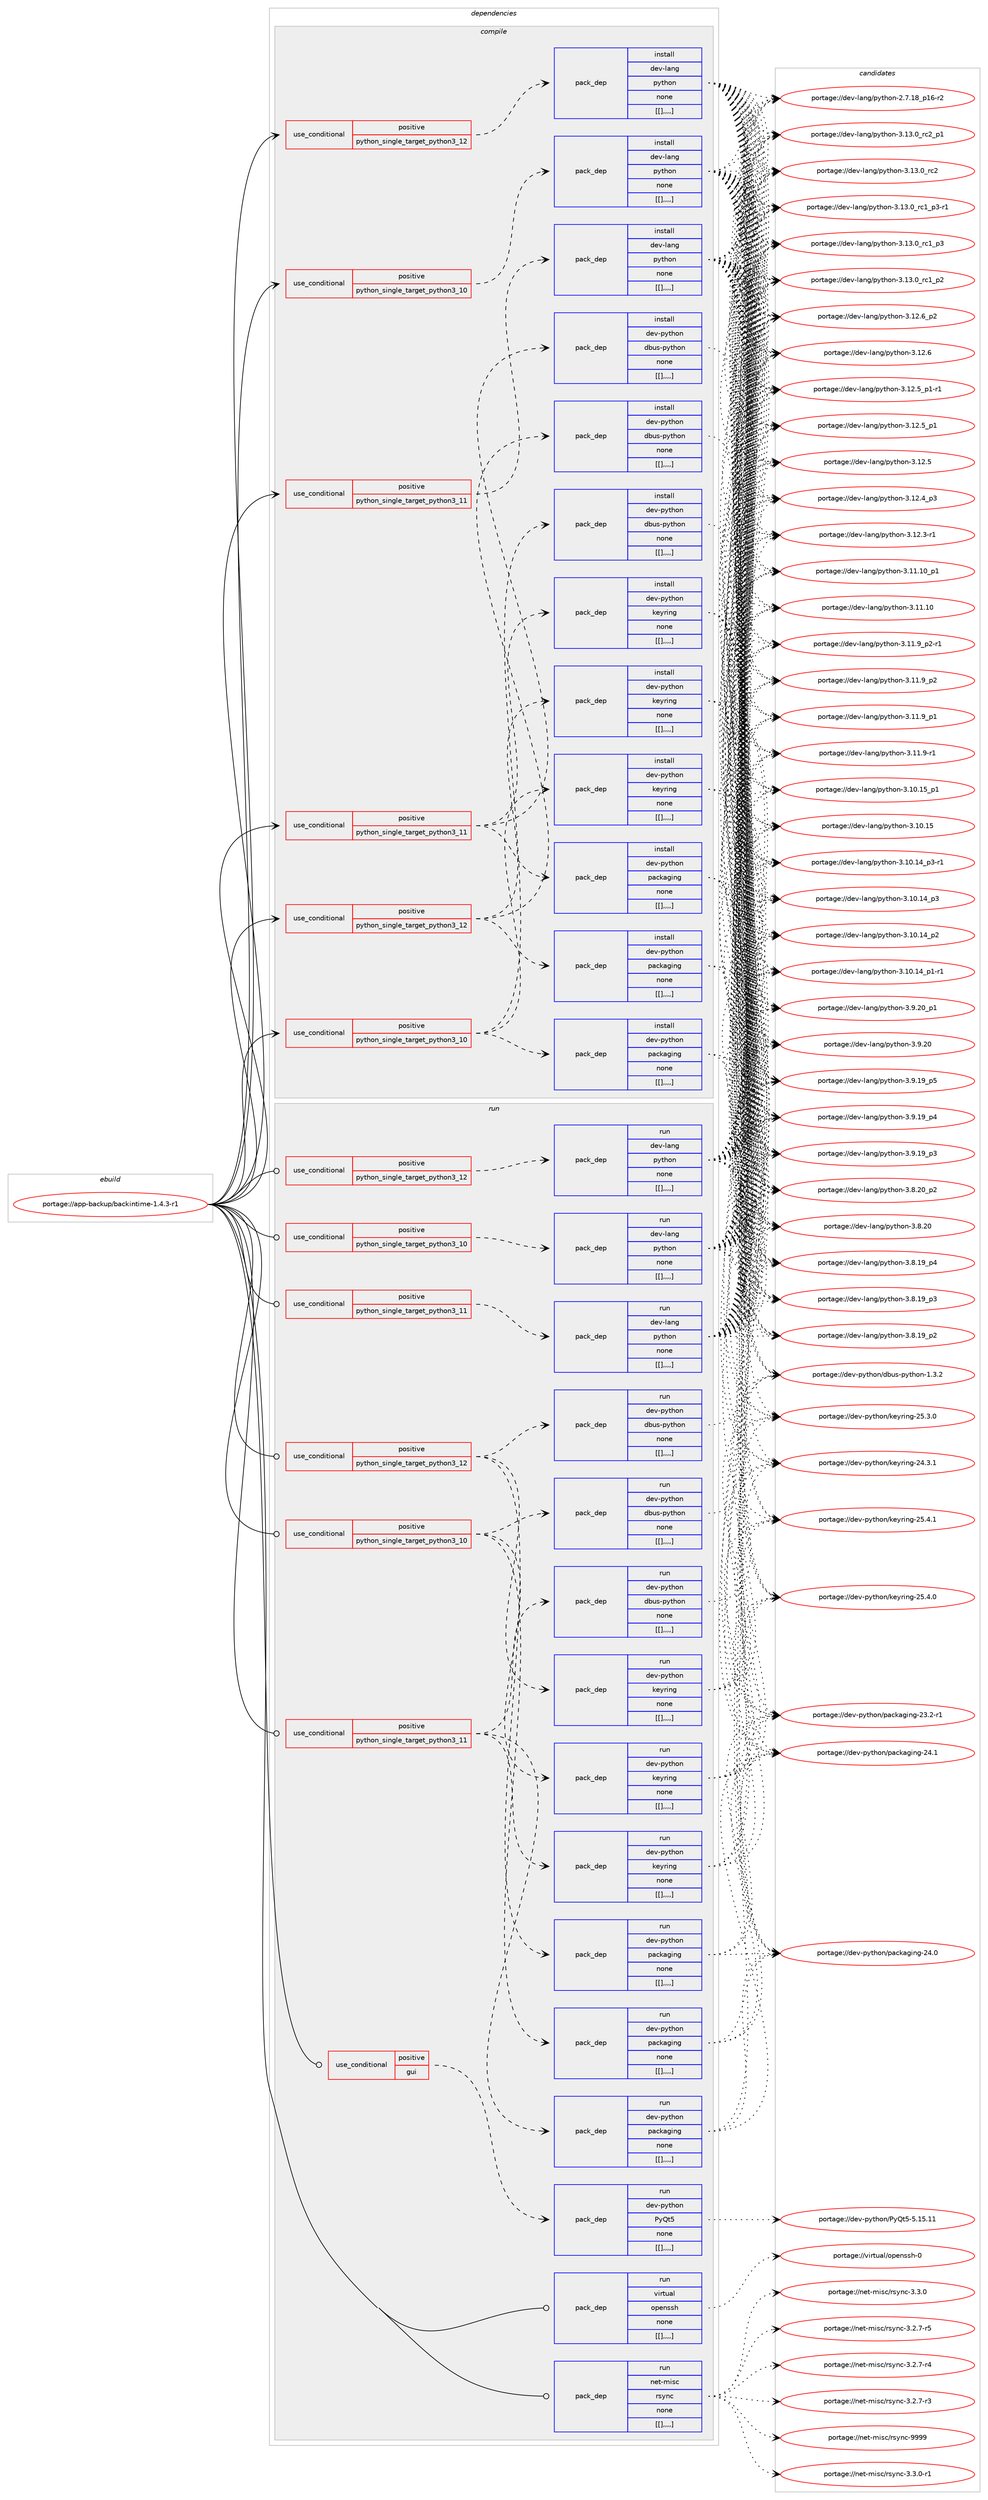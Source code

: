 digraph prolog {

# *************
# Graph options
# *************

newrank=true;
concentrate=true;
compound=true;
graph [rankdir=LR,fontname=Helvetica,fontsize=10,ranksep=1.5];#, ranksep=2.5, nodesep=0.2];
edge  [arrowhead=vee];
node  [fontname=Helvetica,fontsize=10];

# **********
# The ebuild
# **********

subgraph cluster_leftcol {
color=gray;
label=<<i>ebuild</i>>;
id [label="portage://app-backup/backintime-1.4.3-r1", color=red, width=4, href="../app-backup/backintime-1.4.3-r1.svg"];
}

# ****************
# The dependencies
# ****************

subgraph cluster_midcol {
color=gray;
label=<<i>dependencies</i>>;
subgraph cluster_compile {
fillcolor="#eeeeee";
style=filled;
label=<<i>compile</i>>;
subgraph cond2446 {
dependency8654 [label=<<TABLE BORDER="0" CELLBORDER="1" CELLSPACING="0" CELLPADDING="4"><TR><TD ROWSPAN="3" CELLPADDING="10">use_conditional</TD></TR><TR><TD>positive</TD></TR><TR><TD>python_single_target_python3_10</TD></TR></TABLE>>, shape=none, color=red];
subgraph pack6182 {
dependency8655 [label=<<TABLE BORDER="0" CELLBORDER="1" CELLSPACING="0" CELLPADDING="4" WIDTH="220"><TR><TD ROWSPAN="6" CELLPADDING="30">pack_dep</TD></TR><TR><TD WIDTH="110">install</TD></TR><TR><TD>dev-lang</TD></TR><TR><TD>python</TD></TR><TR><TD>none</TD></TR><TR><TD>[[],,,,]</TD></TR></TABLE>>, shape=none, color=blue];
}
dependency8654:e -> dependency8655:w [weight=20,style="dashed",arrowhead="vee"];
}
id:e -> dependency8654:w [weight=20,style="solid",arrowhead="vee"];
subgraph cond2447 {
dependency8656 [label=<<TABLE BORDER="0" CELLBORDER="1" CELLSPACING="0" CELLPADDING="4"><TR><TD ROWSPAN="3" CELLPADDING="10">use_conditional</TD></TR><TR><TD>positive</TD></TR><TR><TD>python_single_target_python3_10</TD></TR></TABLE>>, shape=none, color=red];
subgraph pack6183 {
dependency8657 [label=<<TABLE BORDER="0" CELLBORDER="1" CELLSPACING="0" CELLPADDING="4" WIDTH="220"><TR><TD ROWSPAN="6" CELLPADDING="30">pack_dep</TD></TR><TR><TD WIDTH="110">install</TD></TR><TR><TD>dev-python</TD></TR><TR><TD>dbus-python</TD></TR><TR><TD>none</TD></TR><TR><TD>[[],,,,]</TD></TR></TABLE>>, shape=none, color=blue];
}
dependency8656:e -> dependency8657:w [weight=20,style="dashed",arrowhead="vee"];
subgraph pack6184 {
dependency8658 [label=<<TABLE BORDER="0" CELLBORDER="1" CELLSPACING="0" CELLPADDING="4" WIDTH="220"><TR><TD ROWSPAN="6" CELLPADDING="30">pack_dep</TD></TR><TR><TD WIDTH="110">install</TD></TR><TR><TD>dev-python</TD></TR><TR><TD>keyring</TD></TR><TR><TD>none</TD></TR><TR><TD>[[],,,,]</TD></TR></TABLE>>, shape=none, color=blue];
}
dependency8656:e -> dependency8658:w [weight=20,style="dashed",arrowhead="vee"];
subgraph pack6185 {
dependency8659 [label=<<TABLE BORDER="0" CELLBORDER="1" CELLSPACING="0" CELLPADDING="4" WIDTH="220"><TR><TD ROWSPAN="6" CELLPADDING="30">pack_dep</TD></TR><TR><TD WIDTH="110">install</TD></TR><TR><TD>dev-python</TD></TR><TR><TD>packaging</TD></TR><TR><TD>none</TD></TR><TR><TD>[[],,,,]</TD></TR></TABLE>>, shape=none, color=blue];
}
dependency8656:e -> dependency8659:w [weight=20,style="dashed",arrowhead="vee"];
}
id:e -> dependency8656:w [weight=20,style="solid",arrowhead="vee"];
subgraph cond2448 {
dependency8660 [label=<<TABLE BORDER="0" CELLBORDER="1" CELLSPACING="0" CELLPADDING="4"><TR><TD ROWSPAN="3" CELLPADDING="10">use_conditional</TD></TR><TR><TD>positive</TD></TR><TR><TD>python_single_target_python3_11</TD></TR></TABLE>>, shape=none, color=red];
subgraph pack6186 {
dependency8661 [label=<<TABLE BORDER="0" CELLBORDER="1" CELLSPACING="0" CELLPADDING="4" WIDTH="220"><TR><TD ROWSPAN="6" CELLPADDING="30">pack_dep</TD></TR><TR><TD WIDTH="110">install</TD></TR><TR><TD>dev-lang</TD></TR><TR><TD>python</TD></TR><TR><TD>none</TD></TR><TR><TD>[[],,,,]</TD></TR></TABLE>>, shape=none, color=blue];
}
dependency8660:e -> dependency8661:w [weight=20,style="dashed",arrowhead="vee"];
}
id:e -> dependency8660:w [weight=20,style="solid",arrowhead="vee"];
subgraph cond2449 {
dependency8662 [label=<<TABLE BORDER="0" CELLBORDER="1" CELLSPACING="0" CELLPADDING="4"><TR><TD ROWSPAN="3" CELLPADDING="10">use_conditional</TD></TR><TR><TD>positive</TD></TR><TR><TD>python_single_target_python3_11</TD></TR></TABLE>>, shape=none, color=red];
subgraph pack6187 {
dependency8663 [label=<<TABLE BORDER="0" CELLBORDER="1" CELLSPACING="0" CELLPADDING="4" WIDTH="220"><TR><TD ROWSPAN="6" CELLPADDING="30">pack_dep</TD></TR><TR><TD WIDTH="110">install</TD></TR><TR><TD>dev-python</TD></TR><TR><TD>dbus-python</TD></TR><TR><TD>none</TD></TR><TR><TD>[[],,,,]</TD></TR></TABLE>>, shape=none, color=blue];
}
dependency8662:e -> dependency8663:w [weight=20,style="dashed",arrowhead="vee"];
subgraph pack6188 {
dependency8664 [label=<<TABLE BORDER="0" CELLBORDER="1" CELLSPACING="0" CELLPADDING="4" WIDTH="220"><TR><TD ROWSPAN="6" CELLPADDING="30">pack_dep</TD></TR><TR><TD WIDTH="110">install</TD></TR><TR><TD>dev-python</TD></TR><TR><TD>keyring</TD></TR><TR><TD>none</TD></TR><TR><TD>[[],,,,]</TD></TR></TABLE>>, shape=none, color=blue];
}
dependency8662:e -> dependency8664:w [weight=20,style="dashed",arrowhead="vee"];
subgraph pack6189 {
dependency8665 [label=<<TABLE BORDER="0" CELLBORDER="1" CELLSPACING="0" CELLPADDING="4" WIDTH="220"><TR><TD ROWSPAN="6" CELLPADDING="30">pack_dep</TD></TR><TR><TD WIDTH="110">install</TD></TR><TR><TD>dev-python</TD></TR><TR><TD>packaging</TD></TR><TR><TD>none</TD></TR><TR><TD>[[],,,,]</TD></TR></TABLE>>, shape=none, color=blue];
}
dependency8662:e -> dependency8665:w [weight=20,style="dashed",arrowhead="vee"];
}
id:e -> dependency8662:w [weight=20,style="solid",arrowhead="vee"];
subgraph cond2450 {
dependency8666 [label=<<TABLE BORDER="0" CELLBORDER="1" CELLSPACING="0" CELLPADDING="4"><TR><TD ROWSPAN="3" CELLPADDING="10">use_conditional</TD></TR><TR><TD>positive</TD></TR><TR><TD>python_single_target_python3_12</TD></TR></TABLE>>, shape=none, color=red];
subgraph pack6190 {
dependency8667 [label=<<TABLE BORDER="0" CELLBORDER="1" CELLSPACING="0" CELLPADDING="4" WIDTH="220"><TR><TD ROWSPAN="6" CELLPADDING="30">pack_dep</TD></TR><TR><TD WIDTH="110">install</TD></TR><TR><TD>dev-lang</TD></TR><TR><TD>python</TD></TR><TR><TD>none</TD></TR><TR><TD>[[],,,,]</TD></TR></TABLE>>, shape=none, color=blue];
}
dependency8666:e -> dependency8667:w [weight=20,style="dashed",arrowhead="vee"];
}
id:e -> dependency8666:w [weight=20,style="solid",arrowhead="vee"];
subgraph cond2451 {
dependency8668 [label=<<TABLE BORDER="0" CELLBORDER="1" CELLSPACING="0" CELLPADDING="4"><TR><TD ROWSPAN="3" CELLPADDING="10">use_conditional</TD></TR><TR><TD>positive</TD></TR><TR><TD>python_single_target_python3_12</TD></TR></TABLE>>, shape=none, color=red];
subgraph pack6191 {
dependency8669 [label=<<TABLE BORDER="0" CELLBORDER="1" CELLSPACING="0" CELLPADDING="4" WIDTH="220"><TR><TD ROWSPAN="6" CELLPADDING="30">pack_dep</TD></TR><TR><TD WIDTH="110">install</TD></TR><TR><TD>dev-python</TD></TR><TR><TD>dbus-python</TD></TR><TR><TD>none</TD></TR><TR><TD>[[],,,,]</TD></TR></TABLE>>, shape=none, color=blue];
}
dependency8668:e -> dependency8669:w [weight=20,style="dashed",arrowhead="vee"];
subgraph pack6192 {
dependency8670 [label=<<TABLE BORDER="0" CELLBORDER="1" CELLSPACING="0" CELLPADDING="4" WIDTH="220"><TR><TD ROWSPAN="6" CELLPADDING="30">pack_dep</TD></TR><TR><TD WIDTH="110">install</TD></TR><TR><TD>dev-python</TD></TR><TR><TD>keyring</TD></TR><TR><TD>none</TD></TR><TR><TD>[[],,,,]</TD></TR></TABLE>>, shape=none, color=blue];
}
dependency8668:e -> dependency8670:w [weight=20,style="dashed",arrowhead="vee"];
subgraph pack6193 {
dependency8671 [label=<<TABLE BORDER="0" CELLBORDER="1" CELLSPACING="0" CELLPADDING="4" WIDTH="220"><TR><TD ROWSPAN="6" CELLPADDING="30">pack_dep</TD></TR><TR><TD WIDTH="110">install</TD></TR><TR><TD>dev-python</TD></TR><TR><TD>packaging</TD></TR><TR><TD>none</TD></TR><TR><TD>[[],,,,]</TD></TR></TABLE>>, shape=none, color=blue];
}
dependency8668:e -> dependency8671:w [weight=20,style="dashed",arrowhead="vee"];
}
id:e -> dependency8668:w [weight=20,style="solid",arrowhead="vee"];
}
subgraph cluster_compileandrun {
fillcolor="#eeeeee";
style=filled;
label=<<i>compile and run</i>>;
}
subgraph cluster_run {
fillcolor="#eeeeee";
style=filled;
label=<<i>run</i>>;
subgraph cond2452 {
dependency8672 [label=<<TABLE BORDER="0" CELLBORDER="1" CELLSPACING="0" CELLPADDING="4"><TR><TD ROWSPAN="3" CELLPADDING="10">use_conditional</TD></TR><TR><TD>positive</TD></TR><TR><TD>gui</TD></TR></TABLE>>, shape=none, color=red];
subgraph pack6194 {
dependency8673 [label=<<TABLE BORDER="0" CELLBORDER="1" CELLSPACING="0" CELLPADDING="4" WIDTH="220"><TR><TD ROWSPAN="6" CELLPADDING="30">pack_dep</TD></TR><TR><TD WIDTH="110">run</TD></TR><TR><TD>dev-python</TD></TR><TR><TD>PyQt5</TD></TR><TR><TD>none</TD></TR><TR><TD>[[],,,,]</TD></TR></TABLE>>, shape=none, color=blue];
}
dependency8672:e -> dependency8673:w [weight=20,style="dashed",arrowhead="vee"];
}
id:e -> dependency8672:w [weight=20,style="solid",arrowhead="odot"];
subgraph cond2453 {
dependency8674 [label=<<TABLE BORDER="0" CELLBORDER="1" CELLSPACING="0" CELLPADDING="4"><TR><TD ROWSPAN="3" CELLPADDING="10">use_conditional</TD></TR><TR><TD>positive</TD></TR><TR><TD>python_single_target_python3_10</TD></TR></TABLE>>, shape=none, color=red];
subgraph pack6195 {
dependency8675 [label=<<TABLE BORDER="0" CELLBORDER="1" CELLSPACING="0" CELLPADDING="4" WIDTH="220"><TR><TD ROWSPAN="6" CELLPADDING="30">pack_dep</TD></TR><TR><TD WIDTH="110">run</TD></TR><TR><TD>dev-lang</TD></TR><TR><TD>python</TD></TR><TR><TD>none</TD></TR><TR><TD>[[],,,,]</TD></TR></TABLE>>, shape=none, color=blue];
}
dependency8674:e -> dependency8675:w [weight=20,style="dashed",arrowhead="vee"];
}
id:e -> dependency8674:w [weight=20,style="solid",arrowhead="odot"];
subgraph cond2454 {
dependency8676 [label=<<TABLE BORDER="0" CELLBORDER="1" CELLSPACING="0" CELLPADDING="4"><TR><TD ROWSPAN="3" CELLPADDING="10">use_conditional</TD></TR><TR><TD>positive</TD></TR><TR><TD>python_single_target_python3_10</TD></TR></TABLE>>, shape=none, color=red];
subgraph pack6196 {
dependency8677 [label=<<TABLE BORDER="0" CELLBORDER="1" CELLSPACING="0" CELLPADDING="4" WIDTH="220"><TR><TD ROWSPAN="6" CELLPADDING="30">pack_dep</TD></TR><TR><TD WIDTH="110">run</TD></TR><TR><TD>dev-python</TD></TR><TR><TD>dbus-python</TD></TR><TR><TD>none</TD></TR><TR><TD>[[],,,,]</TD></TR></TABLE>>, shape=none, color=blue];
}
dependency8676:e -> dependency8677:w [weight=20,style="dashed",arrowhead="vee"];
subgraph pack6197 {
dependency8678 [label=<<TABLE BORDER="0" CELLBORDER="1" CELLSPACING="0" CELLPADDING="4" WIDTH="220"><TR><TD ROWSPAN="6" CELLPADDING="30">pack_dep</TD></TR><TR><TD WIDTH="110">run</TD></TR><TR><TD>dev-python</TD></TR><TR><TD>keyring</TD></TR><TR><TD>none</TD></TR><TR><TD>[[],,,,]</TD></TR></TABLE>>, shape=none, color=blue];
}
dependency8676:e -> dependency8678:w [weight=20,style="dashed",arrowhead="vee"];
subgraph pack6198 {
dependency8679 [label=<<TABLE BORDER="0" CELLBORDER="1" CELLSPACING="0" CELLPADDING="4" WIDTH="220"><TR><TD ROWSPAN="6" CELLPADDING="30">pack_dep</TD></TR><TR><TD WIDTH="110">run</TD></TR><TR><TD>dev-python</TD></TR><TR><TD>packaging</TD></TR><TR><TD>none</TD></TR><TR><TD>[[],,,,]</TD></TR></TABLE>>, shape=none, color=blue];
}
dependency8676:e -> dependency8679:w [weight=20,style="dashed",arrowhead="vee"];
}
id:e -> dependency8676:w [weight=20,style="solid",arrowhead="odot"];
subgraph cond2455 {
dependency8680 [label=<<TABLE BORDER="0" CELLBORDER="1" CELLSPACING="0" CELLPADDING="4"><TR><TD ROWSPAN="3" CELLPADDING="10">use_conditional</TD></TR><TR><TD>positive</TD></TR><TR><TD>python_single_target_python3_11</TD></TR></TABLE>>, shape=none, color=red];
subgraph pack6199 {
dependency8681 [label=<<TABLE BORDER="0" CELLBORDER="1" CELLSPACING="0" CELLPADDING="4" WIDTH="220"><TR><TD ROWSPAN="6" CELLPADDING="30">pack_dep</TD></TR><TR><TD WIDTH="110">run</TD></TR><TR><TD>dev-lang</TD></TR><TR><TD>python</TD></TR><TR><TD>none</TD></TR><TR><TD>[[],,,,]</TD></TR></TABLE>>, shape=none, color=blue];
}
dependency8680:e -> dependency8681:w [weight=20,style="dashed",arrowhead="vee"];
}
id:e -> dependency8680:w [weight=20,style="solid",arrowhead="odot"];
subgraph cond2456 {
dependency8682 [label=<<TABLE BORDER="0" CELLBORDER="1" CELLSPACING="0" CELLPADDING="4"><TR><TD ROWSPAN="3" CELLPADDING="10">use_conditional</TD></TR><TR><TD>positive</TD></TR><TR><TD>python_single_target_python3_11</TD></TR></TABLE>>, shape=none, color=red];
subgraph pack6200 {
dependency8683 [label=<<TABLE BORDER="0" CELLBORDER="1" CELLSPACING="0" CELLPADDING="4" WIDTH="220"><TR><TD ROWSPAN="6" CELLPADDING="30">pack_dep</TD></TR><TR><TD WIDTH="110">run</TD></TR><TR><TD>dev-python</TD></TR><TR><TD>dbus-python</TD></TR><TR><TD>none</TD></TR><TR><TD>[[],,,,]</TD></TR></TABLE>>, shape=none, color=blue];
}
dependency8682:e -> dependency8683:w [weight=20,style="dashed",arrowhead="vee"];
subgraph pack6201 {
dependency8684 [label=<<TABLE BORDER="0" CELLBORDER="1" CELLSPACING="0" CELLPADDING="4" WIDTH="220"><TR><TD ROWSPAN="6" CELLPADDING="30">pack_dep</TD></TR><TR><TD WIDTH="110">run</TD></TR><TR><TD>dev-python</TD></TR><TR><TD>keyring</TD></TR><TR><TD>none</TD></TR><TR><TD>[[],,,,]</TD></TR></TABLE>>, shape=none, color=blue];
}
dependency8682:e -> dependency8684:w [weight=20,style="dashed",arrowhead="vee"];
subgraph pack6202 {
dependency8685 [label=<<TABLE BORDER="0" CELLBORDER="1" CELLSPACING="0" CELLPADDING="4" WIDTH="220"><TR><TD ROWSPAN="6" CELLPADDING="30">pack_dep</TD></TR><TR><TD WIDTH="110">run</TD></TR><TR><TD>dev-python</TD></TR><TR><TD>packaging</TD></TR><TR><TD>none</TD></TR><TR><TD>[[],,,,]</TD></TR></TABLE>>, shape=none, color=blue];
}
dependency8682:e -> dependency8685:w [weight=20,style="dashed",arrowhead="vee"];
}
id:e -> dependency8682:w [weight=20,style="solid",arrowhead="odot"];
subgraph cond2457 {
dependency8686 [label=<<TABLE BORDER="0" CELLBORDER="1" CELLSPACING="0" CELLPADDING="4"><TR><TD ROWSPAN="3" CELLPADDING="10">use_conditional</TD></TR><TR><TD>positive</TD></TR><TR><TD>python_single_target_python3_12</TD></TR></TABLE>>, shape=none, color=red];
subgraph pack6203 {
dependency8687 [label=<<TABLE BORDER="0" CELLBORDER="1" CELLSPACING="0" CELLPADDING="4" WIDTH="220"><TR><TD ROWSPAN="6" CELLPADDING="30">pack_dep</TD></TR><TR><TD WIDTH="110">run</TD></TR><TR><TD>dev-lang</TD></TR><TR><TD>python</TD></TR><TR><TD>none</TD></TR><TR><TD>[[],,,,]</TD></TR></TABLE>>, shape=none, color=blue];
}
dependency8686:e -> dependency8687:w [weight=20,style="dashed",arrowhead="vee"];
}
id:e -> dependency8686:w [weight=20,style="solid",arrowhead="odot"];
subgraph cond2458 {
dependency8688 [label=<<TABLE BORDER="0" CELLBORDER="1" CELLSPACING="0" CELLPADDING="4"><TR><TD ROWSPAN="3" CELLPADDING="10">use_conditional</TD></TR><TR><TD>positive</TD></TR><TR><TD>python_single_target_python3_12</TD></TR></TABLE>>, shape=none, color=red];
subgraph pack6204 {
dependency8689 [label=<<TABLE BORDER="0" CELLBORDER="1" CELLSPACING="0" CELLPADDING="4" WIDTH="220"><TR><TD ROWSPAN="6" CELLPADDING="30">pack_dep</TD></TR><TR><TD WIDTH="110">run</TD></TR><TR><TD>dev-python</TD></TR><TR><TD>dbus-python</TD></TR><TR><TD>none</TD></TR><TR><TD>[[],,,,]</TD></TR></TABLE>>, shape=none, color=blue];
}
dependency8688:e -> dependency8689:w [weight=20,style="dashed",arrowhead="vee"];
subgraph pack6205 {
dependency8690 [label=<<TABLE BORDER="0" CELLBORDER="1" CELLSPACING="0" CELLPADDING="4" WIDTH="220"><TR><TD ROWSPAN="6" CELLPADDING="30">pack_dep</TD></TR><TR><TD WIDTH="110">run</TD></TR><TR><TD>dev-python</TD></TR><TR><TD>keyring</TD></TR><TR><TD>none</TD></TR><TR><TD>[[],,,,]</TD></TR></TABLE>>, shape=none, color=blue];
}
dependency8688:e -> dependency8690:w [weight=20,style="dashed",arrowhead="vee"];
subgraph pack6206 {
dependency8691 [label=<<TABLE BORDER="0" CELLBORDER="1" CELLSPACING="0" CELLPADDING="4" WIDTH="220"><TR><TD ROWSPAN="6" CELLPADDING="30">pack_dep</TD></TR><TR><TD WIDTH="110">run</TD></TR><TR><TD>dev-python</TD></TR><TR><TD>packaging</TD></TR><TR><TD>none</TD></TR><TR><TD>[[],,,,]</TD></TR></TABLE>>, shape=none, color=blue];
}
dependency8688:e -> dependency8691:w [weight=20,style="dashed",arrowhead="vee"];
}
id:e -> dependency8688:w [weight=20,style="solid",arrowhead="odot"];
subgraph pack6207 {
dependency8692 [label=<<TABLE BORDER="0" CELLBORDER="1" CELLSPACING="0" CELLPADDING="4" WIDTH="220"><TR><TD ROWSPAN="6" CELLPADDING="30">pack_dep</TD></TR><TR><TD WIDTH="110">run</TD></TR><TR><TD>net-misc</TD></TR><TR><TD>rsync</TD></TR><TR><TD>none</TD></TR><TR><TD>[[],,,,]</TD></TR></TABLE>>, shape=none, color=blue];
}
id:e -> dependency8692:w [weight=20,style="solid",arrowhead="odot"];
subgraph pack6208 {
dependency8693 [label=<<TABLE BORDER="0" CELLBORDER="1" CELLSPACING="0" CELLPADDING="4" WIDTH="220"><TR><TD ROWSPAN="6" CELLPADDING="30">pack_dep</TD></TR><TR><TD WIDTH="110">run</TD></TR><TR><TD>virtual</TD></TR><TR><TD>openssh</TD></TR><TR><TD>none</TD></TR><TR><TD>[[],,,,]</TD></TR></TABLE>>, shape=none, color=blue];
}
id:e -> dependency8693:w [weight=20,style="solid",arrowhead="odot"];
}
}

# **************
# The candidates
# **************

subgraph cluster_choices {
rank=same;
color=gray;
label=<<i>candidates</i>>;

subgraph choice6182 {
color=black;
nodesep=1;
choice100101118451089711010347112121116104111110455146495146489511499509511249 [label="portage://dev-lang/python-3.13.0_rc2_p1", color=red, width=4,href="../dev-lang/python-3.13.0_rc2_p1.svg"];
choice10010111845108971101034711212111610411111045514649514648951149950 [label="portage://dev-lang/python-3.13.0_rc2", color=red, width=4,href="../dev-lang/python-3.13.0_rc2.svg"];
choice1001011184510897110103471121211161041111104551464951464895114994995112514511449 [label="portage://dev-lang/python-3.13.0_rc1_p3-r1", color=red, width=4,href="../dev-lang/python-3.13.0_rc1_p3-r1.svg"];
choice100101118451089711010347112121116104111110455146495146489511499499511251 [label="portage://dev-lang/python-3.13.0_rc1_p3", color=red, width=4,href="../dev-lang/python-3.13.0_rc1_p3.svg"];
choice100101118451089711010347112121116104111110455146495146489511499499511250 [label="portage://dev-lang/python-3.13.0_rc1_p2", color=red, width=4,href="../dev-lang/python-3.13.0_rc1_p2.svg"];
choice100101118451089711010347112121116104111110455146495046549511250 [label="portage://dev-lang/python-3.12.6_p2", color=red, width=4,href="../dev-lang/python-3.12.6_p2.svg"];
choice10010111845108971101034711212111610411111045514649504654 [label="portage://dev-lang/python-3.12.6", color=red, width=4,href="../dev-lang/python-3.12.6.svg"];
choice1001011184510897110103471121211161041111104551464950465395112494511449 [label="portage://dev-lang/python-3.12.5_p1-r1", color=red, width=4,href="../dev-lang/python-3.12.5_p1-r1.svg"];
choice100101118451089711010347112121116104111110455146495046539511249 [label="portage://dev-lang/python-3.12.5_p1", color=red, width=4,href="../dev-lang/python-3.12.5_p1.svg"];
choice10010111845108971101034711212111610411111045514649504653 [label="portage://dev-lang/python-3.12.5", color=red, width=4,href="../dev-lang/python-3.12.5.svg"];
choice100101118451089711010347112121116104111110455146495046529511251 [label="portage://dev-lang/python-3.12.4_p3", color=red, width=4,href="../dev-lang/python-3.12.4_p3.svg"];
choice100101118451089711010347112121116104111110455146495046514511449 [label="portage://dev-lang/python-3.12.3-r1", color=red, width=4,href="../dev-lang/python-3.12.3-r1.svg"];
choice10010111845108971101034711212111610411111045514649494649489511249 [label="portage://dev-lang/python-3.11.10_p1", color=red, width=4,href="../dev-lang/python-3.11.10_p1.svg"];
choice1001011184510897110103471121211161041111104551464949464948 [label="portage://dev-lang/python-3.11.10", color=red, width=4,href="../dev-lang/python-3.11.10.svg"];
choice1001011184510897110103471121211161041111104551464949465795112504511449 [label="portage://dev-lang/python-3.11.9_p2-r1", color=red, width=4,href="../dev-lang/python-3.11.9_p2-r1.svg"];
choice100101118451089711010347112121116104111110455146494946579511250 [label="portage://dev-lang/python-3.11.9_p2", color=red, width=4,href="../dev-lang/python-3.11.9_p2.svg"];
choice100101118451089711010347112121116104111110455146494946579511249 [label="portage://dev-lang/python-3.11.9_p1", color=red, width=4,href="../dev-lang/python-3.11.9_p1.svg"];
choice100101118451089711010347112121116104111110455146494946574511449 [label="portage://dev-lang/python-3.11.9-r1", color=red, width=4,href="../dev-lang/python-3.11.9-r1.svg"];
choice10010111845108971101034711212111610411111045514649484649539511249 [label="portage://dev-lang/python-3.10.15_p1", color=red, width=4,href="../dev-lang/python-3.10.15_p1.svg"];
choice1001011184510897110103471121211161041111104551464948464953 [label="portage://dev-lang/python-3.10.15", color=red, width=4,href="../dev-lang/python-3.10.15.svg"];
choice100101118451089711010347112121116104111110455146494846495295112514511449 [label="portage://dev-lang/python-3.10.14_p3-r1", color=red, width=4,href="../dev-lang/python-3.10.14_p3-r1.svg"];
choice10010111845108971101034711212111610411111045514649484649529511251 [label="portage://dev-lang/python-3.10.14_p3", color=red, width=4,href="../dev-lang/python-3.10.14_p3.svg"];
choice10010111845108971101034711212111610411111045514649484649529511250 [label="portage://dev-lang/python-3.10.14_p2", color=red, width=4,href="../dev-lang/python-3.10.14_p2.svg"];
choice100101118451089711010347112121116104111110455146494846495295112494511449 [label="portage://dev-lang/python-3.10.14_p1-r1", color=red, width=4,href="../dev-lang/python-3.10.14_p1-r1.svg"];
choice100101118451089711010347112121116104111110455146574650489511249 [label="portage://dev-lang/python-3.9.20_p1", color=red, width=4,href="../dev-lang/python-3.9.20_p1.svg"];
choice10010111845108971101034711212111610411111045514657465048 [label="portage://dev-lang/python-3.9.20", color=red, width=4,href="../dev-lang/python-3.9.20.svg"];
choice100101118451089711010347112121116104111110455146574649579511253 [label="portage://dev-lang/python-3.9.19_p5", color=red, width=4,href="../dev-lang/python-3.9.19_p5.svg"];
choice100101118451089711010347112121116104111110455146574649579511252 [label="portage://dev-lang/python-3.9.19_p4", color=red, width=4,href="../dev-lang/python-3.9.19_p4.svg"];
choice100101118451089711010347112121116104111110455146574649579511251 [label="portage://dev-lang/python-3.9.19_p3", color=red, width=4,href="../dev-lang/python-3.9.19_p3.svg"];
choice100101118451089711010347112121116104111110455146564650489511250 [label="portage://dev-lang/python-3.8.20_p2", color=red, width=4,href="../dev-lang/python-3.8.20_p2.svg"];
choice10010111845108971101034711212111610411111045514656465048 [label="portage://dev-lang/python-3.8.20", color=red, width=4,href="../dev-lang/python-3.8.20.svg"];
choice100101118451089711010347112121116104111110455146564649579511252 [label="portage://dev-lang/python-3.8.19_p4", color=red, width=4,href="../dev-lang/python-3.8.19_p4.svg"];
choice100101118451089711010347112121116104111110455146564649579511251 [label="portage://dev-lang/python-3.8.19_p3", color=red, width=4,href="../dev-lang/python-3.8.19_p3.svg"];
choice100101118451089711010347112121116104111110455146564649579511250 [label="portage://dev-lang/python-3.8.19_p2", color=red, width=4,href="../dev-lang/python-3.8.19_p2.svg"];
choice100101118451089711010347112121116104111110455046554649569511249544511450 [label="portage://dev-lang/python-2.7.18_p16-r2", color=red, width=4,href="../dev-lang/python-2.7.18_p16-r2.svg"];
dependency8655:e -> choice100101118451089711010347112121116104111110455146495146489511499509511249:w [style=dotted,weight="100"];
dependency8655:e -> choice10010111845108971101034711212111610411111045514649514648951149950:w [style=dotted,weight="100"];
dependency8655:e -> choice1001011184510897110103471121211161041111104551464951464895114994995112514511449:w [style=dotted,weight="100"];
dependency8655:e -> choice100101118451089711010347112121116104111110455146495146489511499499511251:w [style=dotted,weight="100"];
dependency8655:e -> choice100101118451089711010347112121116104111110455146495146489511499499511250:w [style=dotted,weight="100"];
dependency8655:e -> choice100101118451089711010347112121116104111110455146495046549511250:w [style=dotted,weight="100"];
dependency8655:e -> choice10010111845108971101034711212111610411111045514649504654:w [style=dotted,weight="100"];
dependency8655:e -> choice1001011184510897110103471121211161041111104551464950465395112494511449:w [style=dotted,weight="100"];
dependency8655:e -> choice100101118451089711010347112121116104111110455146495046539511249:w [style=dotted,weight="100"];
dependency8655:e -> choice10010111845108971101034711212111610411111045514649504653:w [style=dotted,weight="100"];
dependency8655:e -> choice100101118451089711010347112121116104111110455146495046529511251:w [style=dotted,weight="100"];
dependency8655:e -> choice100101118451089711010347112121116104111110455146495046514511449:w [style=dotted,weight="100"];
dependency8655:e -> choice10010111845108971101034711212111610411111045514649494649489511249:w [style=dotted,weight="100"];
dependency8655:e -> choice1001011184510897110103471121211161041111104551464949464948:w [style=dotted,weight="100"];
dependency8655:e -> choice1001011184510897110103471121211161041111104551464949465795112504511449:w [style=dotted,weight="100"];
dependency8655:e -> choice100101118451089711010347112121116104111110455146494946579511250:w [style=dotted,weight="100"];
dependency8655:e -> choice100101118451089711010347112121116104111110455146494946579511249:w [style=dotted,weight="100"];
dependency8655:e -> choice100101118451089711010347112121116104111110455146494946574511449:w [style=dotted,weight="100"];
dependency8655:e -> choice10010111845108971101034711212111610411111045514649484649539511249:w [style=dotted,weight="100"];
dependency8655:e -> choice1001011184510897110103471121211161041111104551464948464953:w [style=dotted,weight="100"];
dependency8655:e -> choice100101118451089711010347112121116104111110455146494846495295112514511449:w [style=dotted,weight="100"];
dependency8655:e -> choice10010111845108971101034711212111610411111045514649484649529511251:w [style=dotted,weight="100"];
dependency8655:e -> choice10010111845108971101034711212111610411111045514649484649529511250:w [style=dotted,weight="100"];
dependency8655:e -> choice100101118451089711010347112121116104111110455146494846495295112494511449:w [style=dotted,weight="100"];
dependency8655:e -> choice100101118451089711010347112121116104111110455146574650489511249:w [style=dotted,weight="100"];
dependency8655:e -> choice10010111845108971101034711212111610411111045514657465048:w [style=dotted,weight="100"];
dependency8655:e -> choice100101118451089711010347112121116104111110455146574649579511253:w [style=dotted,weight="100"];
dependency8655:e -> choice100101118451089711010347112121116104111110455146574649579511252:w [style=dotted,weight="100"];
dependency8655:e -> choice100101118451089711010347112121116104111110455146574649579511251:w [style=dotted,weight="100"];
dependency8655:e -> choice100101118451089711010347112121116104111110455146564650489511250:w [style=dotted,weight="100"];
dependency8655:e -> choice10010111845108971101034711212111610411111045514656465048:w [style=dotted,weight="100"];
dependency8655:e -> choice100101118451089711010347112121116104111110455146564649579511252:w [style=dotted,weight="100"];
dependency8655:e -> choice100101118451089711010347112121116104111110455146564649579511251:w [style=dotted,weight="100"];
dependency8655:e -> choice100101118451089711010347112121116104111110455146564649579511250:w [style=dotted,weight="100"];
dependency8655:e -> choice100101118451089711010347112121116104111110455046554649569511249544511450:w [style=dotted,weight="100"];
}
subgraph choice6183 {
color=black;
nodesep=1;
choice10010111845112121116104111110471009811711545112121116104111110454946514650 [label="portage://dev-python/dbus-python-1.3.2", color=red, width=4,href="../dev-python/dbus-python-1.3.2.svg"];
dependency8657:e -> choice10010111845112121116104111110471009811711545112121116104111110454946514650:w [style=dotted,weight="100"];
}
subgraph choice6184 {
color=black;
nodesep=1;
choice100101118451121211161041111104710710112111410511010345505346524649 [label="portage://dev-python/keyring-25.4.1", color=red, width=4,href="../dev-python/keyring-25.4.1.svg"];
choice100101118451121211161041111104710710112111410511010345505346524648 [label="portage://dev-python/keyring-25.4.0", color=red, width=4,href="../dev-python/keyring-25.4.0.svg"];
choice100101118451121211161041111104710710112111410511010345505346514648 [label="portage://dev-python/keyring-25.3.0", color=red, width=4,href="../dev-python/keyring-25.3.0.svg"];
choice100101118451121211161041111104710710112111410511010345505246514649 [label="portage://dev-python/keyring-24.3.1", color=red, width=4,href="../dev-python/keyring-24.3.1.svg"];
dependency8658:e -> choice100101118451121211161041111104710710112111410511010345505346524649:w [style=dotted,weight="100"];
dependency8658:e -> choice100101118451121211161041111104710710112111410511010345505346524648:w [style=dotted,weight="100"];
dependency8658:e -> choice100101118451121211161041111104710710112111410511010345505346514648:w [style=dotted,weight="100"];
dependency8658:e -> choice100101118451121211161041111104710710112111410511010345505246514649:w [style=dotted,weight="100"];
}
subgraph choice6185 {
color=black;
nodesep=1;
choice10010111845112121116104111110471129799107971031051101034550524649 [label="portage://dev-python/packaging-24.1", color=red, width=4,href="../dev-python/packaging-24.1.svg"];
choice10010111845112121116104111110471129799107971031051101034550524648 [label="portage://dev-python/packaging-24.0", color=red, width=4,href="../dev-python/packaging-24.0.svg"];
choice100101118451121211161041111104711297991079710310511010345505146504511449 [label="portage://dev-python/packaging-23.2-r1", color=red, width=4,href="../dev-python/packaging-23.2-r1.svg"];
dependency8659:e -> choice10010111845112121116104111110471129799107971031051101034550524649:w [style=dotted,weight="100"];
dependency8659:e -> choice10010111845112121116104111110471129799107971031051101034550524648:w [style=dotted,weight="100"];
dependency8659:e -> choice100101118451121211161041111104711297991079710310511010345505146504511449:w [style=dotted,weight="100"];
}
subgraph choice6186 {
color=black;
nodesep=1;
choice100101118451089711010347112121116104111110455146495146489511499509511249 [label="portage://dev-lang/python-3.13.0_rc2_p1", color=red, width=4,href="../dev-lang/python-3.13.0_rc2_p1.svg"];
choice10010111845108971101034711212111610411111045514649514648951149950 [label="portage://dev-lang/python-3.13.0_rc2", color=red, width=4,href="../dev-lang/python-3.13.0_rc2.svg"];
choice1001011184510897110103471121211161041111104551464951464895114994995112514511449 [label="portage://dev-lang/python-3.13.0_rc1_p3-r1", color=red, width=4,href="../dev-lang/python-3.13.0_rc1_p3-r1.svg"];
choice100101118451089711010347112121116104111110455146495146489511499499511251 [label="portage://dev-lang/python-3.13.0_rc1_p3", color=red, width=4,href="../dev-lang/python-3.13.0_rc1_p3.svg"];
choice100101118451089711010347112121116104111110455146495146489511499499511250 [label="portage://dev-lang/python-3.13.0_rc1_p2", color=red, width=4,href="../dev-lang/python-3.13.0_rc1_p2.svg"];
choice100101118451089711010347112121116104111110455146495046549511250 [label="portage://dev-lang/python-3.12.6_p2", color=red, width=4,href="../dev-lang/python-3.12.6_p2.svg"];
choice10010111845108971101034711212111610411111045514649504654 [label="portage://dev-lang/python-3.12.6", color=red, width=4,href="../dev-lang/python-3.12.6.svg"];
choice1001011184510897110103471121211161041111104551464950465395112494511449 [label="portage://dev-lang/python-3.12.5_p1-r1", color=red, width=4,href="../dev-lang/python-3.12.5_p1-r1.svg"];
choice100101118451089711010347112121116104111110455146495046539511249 [label="portage://dev-lang/python-3.12.5_p1", color=red, width=4,href="../dev-lang/python-3.12.5_p1.svg"];
choice10010111845108971101034711212111610411111045514649504653 [label="portage://dev-lang/python-3.12.5", color=red, width=4,href="../dev-lang/python-3.12.5.svg"];
choice100101118451089711010347112121116104111110455146495046529511251 [label="portage://dev-lang/python-3.12.4_p3", color=red, width=4,href="../dev-lang/python-3.12.4_p3.svg"];
choice100101118451089711010347112121116104111110455146495046514511449 [label="portage://dev-lang/python-3.12.3-r1", color=red, width=4,href="../dev-lang/python-3.12.3-r1.svg"];
choice10010111845108971101034711212111610411111045514649494649489511249 [label="portage://dev-lang/python-3.11.10_p1", color=red, width=4,href="../dev-lang/python-3.11.10_p1.svg"];
choice1001011184510897110103471121211161041111104551464949464948 [label="portage://dev-lang/python-3.11.10", color=red, width=4,href="../dev-lang/python-3.11.10.svg"];
choice1001011184510897110103471121211161041111104551464949465795112504511449 [label="portage://dev-lang/python-3.11.9_p2-r1", color=red, width=4,href="../dev-lang/python-3.11.9_p2-r1.svg"];
choice100101118451089711010347112121116104111110455146494946579511250 [label="portage://dev-lang/python-3.11.9_p2", color=red, width=4,href="../dev-lang/python-3.11.9_p2.svg"];
choice100101118451089711010347112121116104111110455146494946579511249 [label="portage://dev-lang/python-3.11.9_p1", color=red, width=4,href="../dev-lang/python-3.11.9_p1.svg"];
choice100101118451089711010347112121116104111110455146494946574511449 [label="portage://dev-lang/python-3.11.9-r1", color=red, width=4,href="../dev-lang/python-3.11.9-r1.svg"];
choice10010111845108971101034711212111610411111045514649484649539511249 [label="portage://dev-lang/python-3.10.15_p1", color=red, width=4,href="../dev-lang/python-3.10.15_p1.svg"];
choice1001011184510897110103471121211161041111104551464948464953 [label="portage://dev-lang/python-3.10.15", color=red, width=4,href="../dev-lang/python-3.10.15.svg"];
choice100101118451089711010347112121116104111110455146494846495295112514511449 [label="portage://dev-lang/python-3.10.14_p3-r1", color=red, width=4,href="../dev-lang/python-3.10.14_p3-r1.svg"];
choice10010111845108971101034711212111610411111045514649484649529511251 [label="portage://dev-lang/python-3.10.14_p3", color=red, width=4,href="../dev-lang/python-3.10.14_p3.svg"];
choice10010111845108971101034711212111610411111045514649484649529511250 [label="portage://dev-lang/python-3.10.14_p2", color=red, width=4,href="../dev-lang/python-3.10.14_p2.svg"];
choice100101118451089711010347112121116104111110455146494846495295112494511449 [label="portage://dev-lang/python-3.10.14_p1-r1", color=red, width=4,href="../dev-lang/python-3.10.14_p1-r1.svg"];
choice100101118451089711010347112121116104111110455146574650489511249 [label="portage://dev-lang/python-3.9.20_p1", color=red, width=4,href="../dev-lang/python-3.9.20_p1.svg"];
choice10010111845108971101034711212111610411111045514657465048 [label="portage://dev-lang/python-3.9.20", color=red, width=4,href="../dev-lang/python-3.9.20.svg"];
choice100101118451089711010347112121116104111110455146574649579511253 [label="portage://dev-lang/python-3.9.19_p5", color=red, width=4,href="../dev-lang/python-3.9.19_p5.svg"];
choice100101118451089711010347112121116104111110455146574649579511252 [label="portage://dev-lang/python-3.9.19_p4", color=red, width=4,href="../dev-lang/python-3.9.19_p4.svg"];
choice100101118451089711010347112121116104111110455146574649579511251 [label="portage://dev-lang/python-3.9.19_p3", color=red, width=4,href="../dev-lang/python-3.9.19_p3.svg"];
choice100101118451089711010347112121116104111110455146564650489511250 [label="portage://dev-lang/python-3.8.20_p2", color=red, width=4,href="../dev-lang/python-3.8.20_p2.svg"];
choice10010111845108971101034711212111610411111045514656465048 [label="portage://dev-lang/python-3.8.20", color=red, width=4,href="../dev-lang/python-3.8.20.svg"];
choice100101118451089711010347112121116104111110455146564649579511252 [label="portage://dev-lang/python-3.8.19_p4", color=red, width=4,href="../dev-lang/python-3.8.19_p4.svg"];
choice100101118451089711010347112121116104111110455146564649579511251 [label="portage://dev-lang/python-3.8.19_p3", color=red, width=4,href="../dev-lang/python-3.8.19_p3.svg"];
choice100101118451089711010347112121116104111110455146564649579511250 [label="portage://dev-lang/python-3.8.19_p2", color=red, width=4,href="../dev-lang/python-3.8.19_p2.svg"];
choice100101118451089711010347112121116104111110455046554649569511249544511450 [label="portage://dev-lang/python-2.7.18_p16-r2", color=red, width=4,href="../dev-lang/python-2.7.18_p16-r2.svg"];
dependency8661:e -> choice100101118451089711010347112121116104111110455146495146489511499509511249:w [style=dotted,weight="100"];
dependency8661:e -> choice10010111845108971101034711212111610411111045514649514648951149950:w [style=dotted,weight="100"];
dependency8661:e -> choice1001011184510897110103471121211161041111104551464951464895114994995112514511449:w [style=dotted,weight="100"];
dependency8661:e -> choice100101118451089711010347112121116104111110455146495146489511499499511251:w [style=dotted,weight="100"];
dependency8661:e -> choice100101118451089711010347112121116104111110455146495146489511499499511250:w [style=dotted,weight="100"];
dependency8661:e -> choice100101118451089711010347112121116104111110455146495046549511250:w [style=dotted,weight="100"];
dependency8661:e -> choice10010111845108971101034711212111610411111045514649504654:w [style=dotted,weight="100"];
dependency8661:e -> choice1001011184510897110103471121211161041111104551464950465395112494511449:w [style=dotted,weight="100"];
dependency8661:e -> choice100101118451089711010347112121116104111110455146495046539511249:w [style=dotted,weight="100"];
dependency8661:e -> choice10010111845108971101034711212111610411111045514649504653:w [style=dotted,weight="100"];
dependency8661:e -> choice100101118451089711010347112121116104111110455146495046529511251:w [style=dotted,weight="100"];
dependency8661:e -> choice100101118451089711010347112121116104111110455146495046514511449:w [style=dotted,weight="100"];
dependency8661:e -> choice10010111845108971101034711212111610411111045514649494649489511249:w [style=dotted,weight="100"];
dependency8661:e -> choice1001011184510897110103471121211161041111104551464949464948:w [style=dotted,weight="100"];
dependency8661:e -> choice1001011184510897110103471121211161041111104551464949465795112504511449:w [style=dotted,weight="100"];
dependency8661:e -> choice100101118451089711010347112121116104111110455146494946579511250:w [style=dotted,weight="100"];
dependency8661:e -> choice100101118451089711010347112121116104111110455146494946579511249:w [style=dotted,weight="100"];
dependency8661:e -> choice100101118451089711010347112121116104111110455146494946574511449:w [style=dotted,weight="100"];
dependency8661:e -> choice10010111845108971101034711212111610411111045514649484649539511249:w [style=dotted,weight="100"];
dependency8661:e -> choice1001011184510897110103471121211161041111104551464948464953:w [style=dotted,weight="100"];
dependency8661:e -> choice100101118451089711010347112121116104111110455146494846495295112514511449:w [style=dotted,weight="100"];
dependency8661:e -> choice10010111845108971101034711212111610411111045514649484649529511251:w [style=dotted,weight="100"];
dependency8661:e -> choice10010111845108971101034711212111610411111045514649484649529511250:w [style=dotted,weight="100"];
dependency8661:e -> choice100101118451089711010347112121116104111110455146494846495295112494511449:w [style=dotted,weight="100"];
dependency8661:e -> choice100101118451089711010347112121116104111110455146574650489511249:w [style=dotted,weight="100"];
dependency8661:e -> choice10010111845108971101034711212111610411111045514657465048:w [style=dotted,weight="100"];
dependency8661:e -> choice100101118451089711010347112121116104111110455146574649579511253:w [style=dotted,weight="100"];
dependency8661:e -> choice100101118451089711010347112121116104111110455146574649579511252:w [style=dotted,weight="100"];
dependency8661:e -> choice100101118451089711010347112121116104111110455146574649579511251:w [style=dotted,weight="100"];
dependency8661:e -> choice100101118451089711010347112121116104111110455146564650489511250:w [style=dotted,weight="100"];
dependency8661:e -> choice10010111845108971101034711212111610411111045514656465048:w [style=dotted,weight="100"];
dependency8661:e -> choice100101118451089711010347112121116104111110455146564649579511252:w [style=dotted,weight="100"];
dependency8661:e -> choice100101118451089711010347112121116104111110455146564649579511251:w [style=dotted,weight="100"];
dependency8661:e -> choice100101118451089711010347112121116104111110455146564649579511250:w [style=dotted,weight="100"];
dependency8661:e -> choice100101118451089711010347112121116104111110455046554649569511249544511450:w [style=dotted,weight="100"];
}
subgraph choice6187 {
color=black;
nodesep=1;
choice10010111845112121116104111110471009811711545112121116104111110454946514650 [label="portage://dev-python/dbus-python-1.3.2", color=red, width=4,href="../dev-python/dbus-python-1.3.2.svg"];
dependency8663:e -> choice10010111845112121116104111110471009811711545112121116104111110454946514650:w [style=dotted,weight="100"];
}
subgraph choice6188 {
color=black;
nodesep=1;
choice100101118451121211161041111104710710112111410511010345505346524649 [label="portage://dev-python/keyring-25.4.1", color=red, width=4,href="../dev-python/keyring-25.4.1.svg"];
choice100101118451121211161041111104710710112111410511010345505346524648 [label="portage://dev-python/keyring-25.4.0", color=red, width=4,href="../dev-python/keyring-25.4.0.svg"];
choice100101118451121211161041111104710710112111410511010345505346514648 [label="portage://dev-python/keyring-25.3.0", color=red, width=4,href="../dev-python/keyring-25.3.0.svg"];
choice100101118451121211161041111104710710112111410511010345505246514649 [label="portage://dev-python/keyring-24.3.1", color=red, width=4,href="../dev-python/keyring-24.3.1.svg"];
dependency8664:e -> choice100101118451121211161041111104710710112111410511010345505346524649:w [style=dotted,weight="100"];
dependency8664:e -> choice100101118451121211161041111104710710112111410511010345505346524648:w [style=dotted,weight="100"];
dependency8664:e -> choice100101118451121211161041111104710710112111410511010345505346514648:w [style=dotted,weight="100"];
dependency8664:e -> choice100101118451121211161041111104710710112111410511010345505246514649:w [style=dotted,weight="100"];
}
subgraph choice6189 {
color=black;
nodesep=1;
choice10010111845112121116104111110471129799107971031051101034550524649 [label="portage://dev-python/packaging-24.1", color=red, width=4,href="../dev-python/packaging-24.1.svg"];
choice10010111845112121116104111110471129799107971031051101034550524648 [label="portage://dev-python/packaging-24.0", color=red, width=4,href="../dev-python/packaging-24.0.svg"];
choice100101118451121211161041111104711297991079710310511010345505146504511449 [label="portage://dev-python/packaging-23.2-r1", color=red, width=4,href="../dev-python/packaging-23.2-r1.svg"];
dependency8665:e -> choice10010111845112121116104111110471129799107971031051101034550524649:w [style=dotted,weight="100"];
dependency8665:e -> choice10010111845112121116104111110471129799107971031051101034550524648:w [style=dotted,weight="100"];
dependency8665:e -> choice100101118451121211161041111104711297991079710310511010345505146504511449:w [style=dotted,weight="100"];
}
subgraph choice6190 {
color=black;
nodesep=1;
choice100101118451089711010347112121116104111110455146495146489511499509511249 [label="portage://dev-lang/python-3.13.0_rc2_p1", color=red, width=4,href="../dev-lang/python-3.13.0_rc2_p1.svg"];
choice10010111845108971101034711212111610411111045514649514648951149950 [label="portage://dev-lang/python-3.13.0_rc2", color=red, width=4,href="../dev-lang/python-3.13.0_rc2.svg"];
choice1001011184510897110103471121211161041111104551464951464895114994995112514511449 [label="portage://dev-lang/python-3.13.0_rc1_p3-r1", color=red, width=4,href="../dev-lang/python-3.13.0_rc1_p3-r1.svg"];
choice100101118451089711010347112121116104111110455146495146489511499499511251 [label="portage://dev-lang/python-3.13.0_rc1_p3", color=red, width=4,href="../dev-lang/python-3.13.0_rc1_p3.svg"];
choice100101118451089711010347112121116104111110455146495146489511499499511250 [label="portage://dev-lang/python-3.13.0_rc1_p2", color=red, width=4,href="../dev-lang/python-3.13.0_rc1_p2.svg"];
choice100101118451089711010347112121116104111110455146495046549511250 [label="portage://dev-lang/python-3.12.6_p2", color=red, width=4,href="../dev-lang/python-3.12.6_p2.svg"];
choice10010111845108971101034711212111610411111045514649504654 [label="portage://dev-lang/python-3.12.6", color=red, width=4,href="../dev-lang/python-3.12.6.svg"];
choice1001011184510897110103471121211161041111104551464950465395112494511449 [label="portage://dev-lang/python-3.12.5_p1-r1", color=red, width=4,href="../dev-lang/python-3.12.5_p1-r1.svg"];
choice100101118451089711010347112121116104111110455146495046539511249 [label="portage://dev-lang/python-3.12.5_p1", color=red, width=4,href="../dev-lang/python-3.12.5_p1.svg"];
choice10010111845108971101034711212111610411111045514649504653 [label="portage://dev-lang/python-3.12.5", color=red, width=4,href="../dev-lang/python-3.12.5.svg"];
choice100101118451089711010347112121116104111110455146495046529511251 [label="portage://dev-lang/python-3.12.4_p3", color=red, width=4,href="../dev-lang/python-3.12.4_p3.svg"];
choice100101118451089711010347112121116104111110455146495046514511449 [label="portage://dev-lang/python-3.12.3-r1", color=red, width=4,href="../dev-lang/python-3.12.3-r1.svg"];
choice10010111845108971101034711212111610411111045514649494649489511249 [label="portage://dev-lang/python-3.11.10_p1", color=red, width=4,href="../dev-lang/python-3.11.10_p1.svg"];
choice1001011184510897110103471121211161041111104551464949464948 [label="portage://dev-lang/python-3.11.10", color=red, width=4,href="../dev-lang/python-3.11.10.svg"];
choice1001011184510897110103471121211161041111104551464949465795112504511449 [label="portage://dev-lang/python-3.11.9_p2-r1", color=red, width=4,href="../dev-lang/python-3.11.9_p2-r1.svg"];
choice100101118451089711010347112121116104111110455146494946579511250 [label="portage://dev-lang/python-3.11.9_p2", color=red, width=4,href="../dev-lang/python-3.11.9_p2.svg"];
choice100101118451089711010347112121116104111110455146494946579511249 [label="portage://dev-lang/python-3.11.9_p1", color=red, width=4,href="../dev-lang/python-3.11.9_p1.svg"];
choice100101118451089711010347112121116104111110455146494946574511449 [label="portage://dev-lang/python-3.11.9-r1", color=red, width=4,href="../dev-lang/python-3.11.9-r1.svg"];
choice10010111845108971101034711212111610411111045514649484649539511249 [label="portage://dev-lang/python-3.10.15_p1", color=red, width=4,href="../dev-lang/python-3.10.15_p1.svg"];
choice1001011184510897110103471121211161041111104551464948464953 [label="portage://dev-lang/python-3.10.15", color=red, width=4,href="../dev-lang/python-3.10.15.svg"];
choice100101118451089711010347112121116104111110455146494846495295112514511449 [label="portage://dev-lang/python-3.10.14_p3-r1", color=red, width=4,href="../dev-lang/python-3.10.14_p3-r1.svg"];
choice10010111845108971101034711212111610411111045514649484649529511251 [label="portage://dev-lang/python-3.10.14_p3", color=red, width=4,href="../dev-lang/python-3.10.14_p3.svg"];
choice10010111845108971101034711212111610411111045514649484649529511250 [label="portage://dev-lang/python-3.10.14_p2", color=red, width=4,href="../dev-lang/python-3.10.14_p2.svg"];
choice100101118451089711010347112121116104111110455146494846495295112494511449 [label="portage://dev-lang/python-3.10.14_p1-r1", color=red, width=4,href="../dev-lang/python-3.10.14_p1-r1.svg"];
choice100101118451089711010347112121116104111110455146574650489511249 [label="portage://dev-lang/python-3.9.20_p1", color=red, width=4,href="../dev-lang/python-3.9.20_p1.svg"];
choice10010111845108971101034711212111610411111045514657465048 [label="portage://dev-lang/python-3.9.20", color=red, width=4,href="../dev-lang/python-3.9.20.svg"];
choice100101118451089711010347112121116104111110455146574649579511253 [label="portage://dev-lang/python-3.9.19_p5", color=red, width=4,href="../dev-lang/python-3.9.19_p5.svg"];
choice100101118451089711010347112121116104111110455146574649579511252 [label="portage://dev-lang/python-3.9.19_p4", color=red, width=4,href="../dev-lang/python-3.9.19_p4.svg"];
choice100101118451089711010347112121116104111110455146574649579511251 [label="portage://dev-lang/python-3.9.19_p3", color=red, width=4,href="../dev-lang/python-3.9.19_p3.svg"];
choice100101118451089711010347112121116104111110455146564650489511250 [label="portage://dev-lang/python-3.8.20_p2", color=red, width=4,href="../dev-lang/python-3.8.20_p2.svg"];
choice10010111845108971101034711212111610411111045514656465048 [label="portage://dev-lang/python-3.8.20", color=red, width=4,href="../dev-lang/python-3.8.20.svg"];
choice100101118451089711010347112121116104111110455146564649579511252 [label="portage://dev-lang/python-3.8.19_p4", color=red, width=4,href="../dev-lang/python-3.8.19_p4.svg"];
choice100101118451089711010347112121116104111110455146564649579511251 [label="portage://dev-lang/python-3.8.19_p3", color=red, width=4,href="../dev-lang/python-3.8.19_p3.svg"];
choice100101118451089711010347112121116104111110455146564649579511250 [label="portage://dev-lang/python-3.8.19_p2", color=red, width=4,href="../dev-lang/python-3.8.19_p2.svg"];
choice100101118451089711010347112121116104111110455046554649569511249544511450 [label="portage://dev-lang/python-2.7.18_p16-r2", color=red, width=4,href="../dev-lang/python-2.7.18_p16-r2.svg"];
dependency8667:e -> choice100101118451089711010347112121116104111110455146495146489511499509511249:w [style=dotted,weight="100"];
dependency8667:e -> choice10010111845108971101034711212111610411111045514649514648951149950:w [style=dotted,weight="100"];
dependency8667:e -> choice1001011184510897110103471121211161041111104551464951464895114994995112514511449:w [style=dotted,weight="100"];
dependency8667:e -> choice100101118451089711010347112121116104111110455146495146489511499499511251:w [style=dotted,weight="100"];
dependency8667:e -> choice100101118451089711010347112121116104111110455146495146489511499499511250:w [style=dotted,weight="100"];
dependency8667:e -> choice100101118451089711010347112121116104111110455146495046549511250:w [style=dotted,weight="100"];
dependency8667:e -> choice10010111845108971101034711212111610411111045514649504654:w [style=dotted,weight="100"];
dependency8667:e -> choice1001011184510897110103471121211161041111104551464950465395112494511449:w [style=dotted,weight="100"];
dependency8667:e -> choice100101118451089711010347112121116104111110455146495046539511249:w [style=dotted,weight="100"];
dependency8667:e -> choice10010111845108971101034711212111610411111045514649504653:w [style=dotted,weight="100"];
dependency8667:e -> choice100101118451089711010347112121116104111110455146495046529511251:w [style=dotted,weight="100"];
dependency8667:e -> choice100101118451089711010347112121116104111110455146495046514511449:w [style=dotted,weight="100"];
dependency8667:e -> choice10010111845108971101034711212111610411111045514649494649489511249:w [style=dotted,weight="100"];
dependency8667:e -> choice1001011184510897110103471121211161041111104551464949464948:w [style=dotted,weight="100"];
dependency8667:e -> choice1001011184510897110103471121211161041111104551464949465795112504511449:w [style=dotted,weight="100"];
dependency8667:e -> choice100101118451089711010347112121116104111110455146494946579511250:w [style=dotted,weight="100"];
dependency8667:e -> choice100101118451089711010347112121116104111110455146494946579511249:w [style=dotted,weight="100"];
dependency8667:e -> choice100101118451089711010347112121116104111110455146494946574511449:w [style=dotted,weight="100"];
dependency8667:e -> choice10010111845108971101034711212111610411111045514649484649539511249:w [style=dotted,weight="100"];
dependency8667:e -> choice1001011184510897110103471121211161041111104551464948464953:w [style=dotted,weight="100"];
dependency8667:e -> choice100101118451089711010347112121116104111110455146494846495295112514511449:w [style=dotted,weight="100"];
dependency8667:e -> choice10010111845108971101034711212111610411111045514649484649529511251:w [style=dotted,weight="100"];
dependency8667:e -> choice10010111845108971101034711212111610411111045514649484649529511250:w [style=dotted,weight="100"];
dependency8667:e -> choice100101118451089711010347112121116104111110455146494846495295112494511449:w [style=dotted,weight="100"];
dependency8667:e -> choice100101118451089711010347112121116104111110455146574650489511249:w [style=dotted,weight="100"];
dependency8667:e -> choice10010111845108971101034711212111610411111045514657465048:w [style=dotted,weight="100"];
dependency8667:e -> choice100101118451089711010347112121116104111110455146574649579511253:w [style=dotted,weight="100"];
dependency8667:e -> choice100101118451089711010347112121116104111110455146574649579511252:w [style=dotted,weight="100"];
dependency8667:e -> choice100101118451089711010347112121116104111110455146574649579511251:w [style=dotted,weight="100"];
dependency8667:e -> choice100101118451089711010347112121116104111110455146564650489511250:w [style=dotted,weight="100"];
dependency8667:e -> choice10010111845108971101034711212111610411111045514656465048:w [style=dotted,weight="100"];
dependency8667:e -> choice100101118451089711010347112121116104111110455146564649579511252:w [style=dotted,weight="100"];
dependency8667:e -> choice100101118451089711010347112121116104111110455146564649579511251:w [style=dotted,weight="100"];
dependency8667:e -> choice100101118451089711010347112121116104111110455146564649579511250:w [style=dotted,weight="100"];
dependency8667:e -> choice100101118451089711010347112121116104111110455046554649569511249544511450:w [style=dotted,weight="100"];
}
subgraph choice6191 {
color=black;
nodesep=1;
choice10010111845112121116104111110471009811711545112121116104111110454946514650 [label="portage://dev-python/dbus-python-1.3.2", color=red, width=4,href="../dev-python/dbus-python-1.3.2.svg"];
dependency8669:e -> choice10010111845112121116104111110471009811711545112121116104111110454946514650:w [style=dotted,weight="100"];
}
subgraph choice6192 {
color=black;
nodesep=1;
choice100101118451121211161041111104710710112111410511010345505346524649 [label="portage://dev-python/keyring-25.4.1", color=red, width=4,href="../dev-python/keyring-25.4.1.svg"];
choice100101118451121211161041111104710710112111410511010345505346524648 [label="portage://dev-python/keyring-25.4.0", color=red, width=4,href="../dev-python/keyring-25.4.0.svg"];
choice100101118451121211161041111104710710112111410511010345505346514648 [label="portage://dev-python/keyring-25.3.0", color=red, width=4,href="../dev-python/keyring-25.3.0.svg"];
choice100101118451121211161041111104710710112111410511010345505246514649 [label="portage://dev-python/keyring-24.3.1", color=red, width=4,href="../dev-python/keyring-24.3.1.svg"];
dependency8670:e -> choice100101118451121211161041111104710710112111410511010345505346524649:w [style=dotted,weight="100"];
dependency8670:e -> choice100101118451121211161041111104710710112111410511010345505346524648:w [style=dotted,weight="100"];
dependency8670:e -> choice100101118451121211161041111104710710112111410511010345505346514648:w [style=dotted,weight="100"];
dependency8670:e -> choice100101118451121211161041111104710710112111410511010345505246514649:w [style=dotted,weight="100"];
}
subgraph choice6193 {
color=black;
nodesep=1;
choice10010111845112121116104111110471129799107971031051101034550524649 [label="portage://dev-python/packaging-24.1", color=red, width=4,href="../dev-python/packaging-24.1.svg"];
choice10010111845112121116104111110471129799107971031051101034550524648 [label="portage://dev-python/packaging-24.0", color=red, width=4,href="../dev-python/packaging-24.0.svg"];
choice100101118451121211161041111104711297991079710310511010345505146504511449 [label="portage://dev-python/packaging-23.2-r1", color=red, width=4,href="../dev-python/packaging-23.2-r1.svg"];
dependency8671:e -> choice10010111845112121116104111110471129799107971031051101034550524649:w [style=dotted,weight="100"];
dependency8671:e -> choice10010111845112121116104111110471129799107971031051101034550524648:w [style=dotted,weight="100"];
dependency8671:e -> choice100101118451121211161041111104711297991079710310511010345505146504511449:w [style=dotted,weight="100"];
}
subgraph choice6194 {
color=black;
nodesep=1;
choice10010111845112121116104111110478012181116534553464953464949 [label="portage://dev-python/PyQt5-5.15.11", color=red, width=4,href="../dev-python/PyQt5-5.15.11.svg"];
dependency8673:e -> choice10010111845112121116104111110478012181116534553464953464949:w [style=dotted,weight="100"];
}
subgraph choice6195 {
color=black;
nodesep=1;
choice100101118451089711010347112121116104111110455146495146489511499509511249 [label="portage://dev-lang/python-3.13.0_rc2_p1", color=red, width=4,href="../dev-lang/python-3.13.0_rc2_p1.svg"];
choice10010111845108971101034711212111610411111045514649514648951149950 [label="portage://dev-lang/python-3.13.0_rc2", color=red, width=4,href="../dev-lang/python-3.13.0_rc2.svg"];
choice1001011184510897110103471121211161041111104551464951464895114994995112514511449 [label="portage://dev-lang/python-3.13.0_rc1_p3-r1", color=red, width=4,href="../dev-lang/python-3.13.0_rc1_p3-r1.svg"];
choice100101118451089711010347112121116104111110455146495146489511499499511251 [label="portage://dev-lang/python-3.13.0_rc1_p3", color=red, width=4,href="../dev-lang/python-3.13.0_rc1_p3.svg"];
choice100101118451089711010347112121116104111110455146495146489511499499511250 [label="portage://dev-lang/python-3.13.0_rc1_p2", color=red, width=4,href="../dev-lang/python-3.13.0_rc1_p2.svg"];
choice100101118451089711010347112121116104111110455146495046549511250 [label="portage://dev-lang/python-3.12.6_p2", color=red, width=4,href="../dev-lang/python-3.12.6_p2.svg"];
choice10010111845108971101034711212111610411111045514649504654 [label="portage://dev-lang/python-3.12.6", color=red, width=4,href="../dev-lang/python-3.12.6.svg"];
choice1001011184510897110103471121211161041111104551464950465395112494511449 [label="portage://dev-lang/python-3.12.5_p1-r1", color=red, width=4,href="../dev-lang/python-3.12.5_p1-r1.svg"];
choice100101118451089711010347112121116104111110455146495046539511249 [label="portage://dev-lang/python-3.12.5_p1", color=red, width=4,href="../dev-lang/python-3.12.5_p1.svg"];
choice10010111845108971101034711212111610411111045514649504653 [label="portage://dev-lang/python-3.12.5", color=red, width=4,href="../dev-lang/python-3.12.5.svg"];
choice100101118451089711010347112121116104111110455146495046529511251 [label="portage://dev-lang/python-3.12.4_p3", color=red, width=4,href="../dev-lang/python-3.12.4_p3.svg"];
choice100101118451089711010347112121116104111110455146495046514511449 [label="portage://dev-lang/python-3.12.3-r1", color=red, width=4,href="../dev-lang/python-3.12.3-r1.svg"];
choice10010111845108971101034711212111610411111045514649494649489511249 [label="portage://dev-lang/python-3.11.10_p1", color=red, width=4,href="../dev-lang/python-3.11.10_p1.svg"];
choice1001011184510897110103471121211161041111104551464949464948 [label="portage://dev-lang/python-3.11.10", color=red, width=4,href="../dev-lang/python-3.11.10.svg"];
choice1001011184510897110103471121211161041111104551464949465795112504511449 [label="portage://dev-lang/python-3.11.9_p2-r1", color=red, width=4,href="../dev-lang/python-3.11.9_p2-r1.svg"];
choice100101118451089711010347112121116104111110455146494946579511250 [label="portage://dev-lang/python-3.11.9_p2", color=red, width=4,href="../dev-lang/python-3.11.9_p2.svg"];
choice100101118451089711010347112121116104111110455146494946579511249 [label="portage://dev-lang/python-3.11.9_p1", color=red, width=4,href="../dev-lang/python-3.11.9_p1.svg"];
choice100101118451089711010347112121116104111110455146494946574511449 [label="portage://dev-lang/python-3.11.9-r1", color=red, width=4,href="../dev-lang/python-3.11.9-r1.svg"];
choice10010111845108971101034711212111610411111045514649484649539511249 [label="portage://dev-lang/python-3.10.15_p1", color=red, width=4,href="../dev-lang/python-3.10.15_p1.svg"];
choice1001011184510897110103471121211161041111104551464948464953 [label="portage://dev-lang/python-3.10.15", color=red, width=4,href="../dev-lang/python-3.10.15.svg"];
choice100101118451089711010347112121116104111110455146494846495295112514511449 [label="portage://dev-lang/python-3.10.14_p3-r1", color=red, width=4,href="../dev-lang/python-3.10.14_p3-r1.svg"];
choice10010111845108971101034711212111610411111045514649484649529511251 [label="portage://dev-lang/python-3.10.14_p3", color=red, width=4,href="../dev-lang/python-3.10.14_p3.svg"];
choice10010111845108971101034711212111610411111045514649484649529511250 [label="portage://dev-lang/python-3.10.14_p2", color=red, width=4,href="../dev-lang/python-3.10.14_p2.svg"];
choice100101118451089711010347112121116104111110455146494846495295112494511449 [label="portage://dev-lang/python-3.10.14_p1-r1", color=red, width=4,href="../dev-lang/python-3.10.14_p1-r1.svg"];
choice100101118451089711010347112121116104111110455146574650489511249 [label="portage://dev-lang/python-3.9.20_p1", color=red, width=4,href="../dev-lang/python-3.9.20_p1.svg"];
choice10010111845108971101034711212111610411111045514657465048 [label="portage://dev-lang/python-3.9.20", color=red, width=4,href="../dev-lang/python-3.9.20.svg"];
choice100101118451089711010347112121116104111110455146574649579511253 [label="portage://dev-lang/python-3.9.19_p5", color=red, width=4,href="../dev-lang/python-3.9.19_p5.svg"];
choice100101118451089711010347112121116104111110455146574649579511252 [label="portage://dev-lang/python-3.9.19_p4", color=red, width=4,href="../dev-lang/python-3.9.19_p4.svg"];
choice100101118451089711010347112121116104111110455146574649579511251 [label="portage://dev-lang/python-3.9.19_p3", color=red, width=4,href="../dev-lang/python-3.9.19_p3.svg"];
choice100101118451089711010347112121116104111110455146564650489511250 [label="portage://dev-lang/python-3.8.20_p2", color=red, width=4,href="../dev-lang/python-3.8.20_p2.svg"];
choice10010111845108971101034711212111610411111045514656465048 [label="portage://dev-lang/python-3.8.20", color=red, width=4,href="../dev-lang/python-3.8.20.svg"];
choice100101118451089711010347112121116104111110455146564649579511252 [label="portage://dev-lang/python-3.8.19_p4", color=red, width=4,href="../dev-lang/python-3.8.19_p4.svg"];
choice100101118451089711010347112121116104111110455146564649579511251 [label="portage://dev-lang/python-3.8.19_p3", color=red, width=4,href="../dev-lang/python-3.8.19_p3.svg"];
choice100101118451089711010347112121116104111110455146564649579511250 [label="portage://dev-lang/python-3.8.19_p2", color=red, width=4,href="../dev-lang/python-3.8.19_p2.svg"];
choice100101118451089711010347112121116104111110455046554649569511249544511450 [label="portage://dev-lang/python-2.7.18_p16-r2", color=red, width=4,href="../dev-lang/python-2.7.18_p16-r2.svg"];
dependency8675:e -> choice100101118451089711010347112121116104111110455146495146489511499509511249:w [style=dotted,weight="100"];
dependency8675:e -> choice10010111845108971101034711212111610411111045514649514648951149950:w [style=dotted,weight="100"];
dependency8675:e -> choice1001011184510897110103471121211161041111104551464951464895114994995112514511449:w [style=dotted,weight="100"];
dependency8675:e -> choice100101118451089711010347112121116104111110455146495146489511499499511251:w [style=dotted,weight="100"];
dependency8675:e -> choice100101118451089711010347112121116104111110455146495146489511499499511250:w [style=dotted,weight="100"];
dependency8675:e -> choice100101118451089711010347112121116104111110455146495046549511250:w [style=dotted,weight="100"];
dependency8675:e -> choice10010111845108971101034711212111610411111045514649504654:w [style=dotted,weight="100"];
dependency8675:e -> choice1001011184510897110103471121211161041111104551464950465395112494511449:w [style=dotted,weight="100"];
dependency8675:e -> choice100101118451089711010347112121116104111110455146495046539511249:w [style=dotted,weight="100"];
dependency8675:e -> choice10010111845108971101034711212111610411111045514649504653:w [style=dotted,weight="100"];
dependency8675:e -> choice100101118451089711010347112121116104111110455146495046529511251:w [style=dotted,weight="100"];
dependency8675:e -> choice100101118451089711010347112121116104111110455146495046514511449:w [style=dotted,weight="100"];
dependency8675:e -> choice10010111845108971101034711212111610411111045514649494649489511249:w [style=dotted,weight="100"];
dependency8675:e -> choice1001011184510897110103471121211161041111104551464949464948:w [style=dotted,weight="100"];
dependency8675:e -> choice1001011184510897110103471121211161041111104551464949465795112504511449:w [style=dotted,weight="100"];
dependency8675:e -> choice100101118451089711010347112121116104111110455146494946579511250:w [style=dotted,weight="100"];
dependency8675:e -> choice100101118451089711010347112121116104111110455146494946579511249:w [style=dotted,weight="100"];
dependency8675:e -> choice100101118451089711010347112121116104111110455146494946574511449:w [style=dotted,weight="100"];
dependency8675:e -> choice10010111845108971101034711212111610411111045514649484649539511249:w [style=dotted,weight="100"];
dependency8675:e -> choice1001011184510897110103471121211161041111104551464948464953:w [style=dotted,weight="100"];
dependency8675:e -> choice100101118451089711010347112121116104111110455146494846495295112514511449:w [style=dotted,weight="100"];
dependency8675:e -> choice10010111845108971101034711212111610411111045514649484649529511251:w [style=dotted,weight="100"];
dependency8675:e -> choice10010111845108971101034711212111610411111045514649484649529511250:w [style=dotted,weight="100"];
dependency8675:e -> choice100101118451089711010347112121116104111110455146494846495295112494511449:w [style=dotted,weight="100"];
dependency8675:e -> choice100101118451089711010347112121116104111110455146574650489511249:w [style=dotted,weight="100"];
dependency8675:e -> choice10010111845108971101034711212111610411111045514657465048:w [style=dotted,weight="100"];
dependency8675:e -> choice100101118451089711010347112121116104111110455146574649579511253:w [style=dotted,weight="100"];
dependency8675:e -> choice100101118451089711010347112121116104111110455146574649579511252:w [style=dotted,weight="100"];
dependency8675:e -> choice100101118451089711010347112121116104111110455146574649579511251:w [style=dotted,weight="100"];
dependency8675:e -> choice100101118451089711010347112121116104111110455146564650489511250:w [style=dotted,weight="100"];
dependency8675:e -> choice10010111845108971101034711212111610411111045514656465048:w [style=dotted,weight="100"];
dependency8675:e -> choice100101118451089711010347112121116104111110455146564649579511252:w [style=dotted,weight="100"];
dependency8675:e -> choice100101118451089711010347112121116104111110455146564649579511251:w [style=dotted,weight="100"];
dependency8675:e -> choice100101118451089711010347112121116104111110455146564649579511250:w [style=dotted,weight="100"];
dependency8675:e -> choice100101118451089711010347112121116104111110455046554649569511249544511450:w [style=dotted,weight="100"];
}
subgraph choice6196 {
color=black;
nodesep=1;
choice10010111845112121116104111110471009811711545112121116104111110454946514650 [label="portage://dev-python/dbus-python-1.3.2", color=red, width=4,href="../dev-python/dbus-python-1.3.2.svg"];
dependency8677:e -> choice10010111845112121116104111110471009811711545112121116104111110454946514650:w [style=dotted,weight="100"];
}
subgraph choice6197 {
color=black;
nodesep=1;
choice100101118451121211161041111104710710112111410511010345505346524649 [label="portage://dev-python/keyring-25.4.1", color=red, width=4,href="../dev-python/keyring-25.4.1.svg"];
choice100101118451121211161041111104710710112111410511010345505346524648 [label="portage://dev-python/keyring-25.4.0", color=red, width=4,href="../dev-python/keyring-25.4.0.svg"];
choice100101118451121211161041111104710710112111410511010345505346514648 [label="portage://dev-python/keyring-25.3.0", color=red, width=4,href="../dev-python/keyring-25.3.0.svg"];
choice100101118451121211161041111104710710112111410511010345505246514649 [label="portage://dev-python/keyring-24.3.1", color=red, width=4,href="../dev-python/keyring-24.3.1.svg"];
dependency8678:e -> choice100101118451121211161041111104710710112111410511010345505346524649:w [style=dotted,weight="100"];
dependency8678:e -> choice100101118451121211161041111104710710112111410511010345505346524648:w [style=dotted,weight="100"];
dependency8678:e -> choice100101118451121211161041111104710710112111410511010345505346514648:w [style=dotted,weight="100"];
dependency8678:e -> choice100101118451121211161041111104710710112111410511010345505246514649:w [style=dotted,weight="100"];
}
subgraph choice6198 {
color=black;
nodesep=1;
choice10010111845112121116104111110471129799107971031051101034550524649 [label="portage://dev-python/packaging-24.1", color=red, width=4,href="../dev-python/packaging-24.1.svg"];
choice10010111845112121116104111110471129799107971031051101034550524648 [label="portage://dev-python/packaging-24.0", color=red, width=4,href="../dev-python/packaging-24.0.svg"];
choice100101118451121211161041111104711297991079710310511010345505146504511449 [label="portage://dev-python/packaging-23.2-r1", color=red, width=4,href="../dev-python/packaging-23.2-r1.svg"];
dependency8679:e -> choice10010111845112121116104111110471129799107971031051101034550524649:w [style=dotted,weight="100"];
dependency8679:e -> choice10010111845112121116104111110471129799107971031051101034550524648:w [style=dotted,weight="100"];
dependency8679:e -> choice100101118451121211161041111104711297991079710310511010345505146504511449:w [style=dotted,weight="100"];
}
subgraph choice6199 {
color=black;
nodesep=1;
choice100101118451089711010347112121116104111110455146495146489511499509511249 [label="portage://dev-lang/python-3.13.0_rc2_p1", color=red, width=4,href="../dev-lang/python-3.13.0_rc2_p1.svg"];
choice10010111845108971101034711212111610411111045514649514648951149950 [label="portage://dev-lang/python-3.13.0_rc2", color=red, width=4,href="../dev-lang/python-3.13.0_rc2.svg"];
choice1001011184510897110103471121211161041111104551464951464895114994995112514511449 [label="portage://dev-lang/python-3.13.0_rc1_p3-r1", color=red, width=4,href="../dev-lang/python-3.13.0_rc1_p3-r1.svg"];
choice100101118451089711010347112121116104111110455146495146489511499499511251 [label="portage://dev-lang/python-3.13.0_rc1_p3", color=red, width=4,href="../dev-lang/python-3.13.0_rc1_p3.svg"];
choice100101118451089711010347112121116104111110455146495146489511499499511250 [label="portage://dev-lang/python-3.13.0_rc1_p2", color=red, width=4,href="../dev-lang/python-3.13.0_rc1_p2.svg"];
choice100101118451089711010347112121116104111110455146495046549511250 [label="portage://dev-lang/python-3.12.6_p2", color=red, width=4,href="../dev-lang/python-3.12.6_p2.svg"];
choice10010111845108971101034711212111610411111045514649504654 [label="portage://dev-lang/python-3.12.6", color=red, width=4,href="../dev-lang/python-3.12.6.svg"];
choice1001011184510897110103471121211161041111104551464950465395112494511449 [label="portage://dev-lang/python-3.12.5_p1-r1", color=red, width=4,href="../dev-lang/python-3.12.5_p1-r1.svg"];
choice100101118451089711010347112121116104111110455146495046539511249 [label="portage://dev-lang/python-3.12.5_p1", color=red, width=4,href="../dev-lang/python-3.12.5_p1.svg"];
choice10010111845108971101034711212111610411111045514649504653 [label="portage://dev-lang/python-3.12.5", color=red, width=4,href="../dev-lang/python-3.12.5.svg"];
choice100101118451089711010347112121116104111110455146495046529511251 [label="portage://dev-lang/python-3.12.4_p3", color=red, width=4,href="../dev-lang/python-3.12.4_p3.svg"];
choice100101118451089711010347112121116104111110455146495046514511449 [label="portage://dev-lang/python-3.12.3-r1", color=red, width=4,href="../dev-lang/python-3.12.3-r1.svg"];
choice10010111845108971101034711212111610411111045514649494649489511249 [label="portage://dev-lang/python-3.11.10_p1", color=red, width=4,href="../dev-lang/python-3.11.10_p1.svg"];
choice1001011184510897110103471121211161041111104551464949464948 [label="portage://dev-lang/python-3.11.10", color=red, width=4,href="../dev-lang/python-3.11.10.svg"];
choice1001011184510897110103471121211161041111104551464949465795112504511449 [label="portage://dev-lang/python-3.11.9_p2-r1", color=red, width=4,href="../dev-lang/python-3.11.9_p2-r1.svg"];
choice100101118451089711010347112121116104111110455146494946579511250 [label="portage://dev-lang/python-3.11.9_p2", color=red, width=4,href="../dev-lang/python-3.11.9_p2.svg"];
choice100101118451089711010347112121116104111110455146494946579511249 [label="portage://dev-lang/python-3.11.9_p1", color=red, width=4,href="../dev-lang/python-3.11.9_p1.svg"];
choice100101118451089711010347112121116104111110455146494946574511449 [label="portage://dev-lang/python-3.11.9-r1", color=red, width=4,href="../dev-lang/python-3.11.9-r1.svg"];
choice10010111845108971101034711212111610411111045514649484649539511249 [label="portage://dev-lang/python-3.10.15_p1", color=red, width=4,href="../dev-lang/python-3.10.15_p1.svg"];
choice1001011184510897110103471121211161041111104551464948464953 [label="portage://dev-lang/python-3.10.15", color=red, width=4,href="../dev-lang/python-3.10.15.svg"];
choice100101118451089711010347112121116104111110455146494846495295112514511449 [label="portage://dev-lang/python-3.10.14_p3-r1", color=red, width=4,href="../dev-lang/python-3.10.14_p3-r1.svg"];
choice10010111845108971101034711212111610411111045514649484649529511251 [label="portage://dev-lang/python-3.10.14_p3", color=red, width=4,href="../dev-lang/python-3.10.14_p3.svg"];
choice10010111845108971101034711212111610411111045514649484649529511250 [label="portage://dev-lang/python-3.10.14_p2", color=red, width=4,href="../dev-lang/python-3.10.14_p2.svg"];
choice100101118451089711010347112121116104111110455146494846495295112494511449 [label="portage://dev-lang/python-3.10.14_p1-r1", color=red, width=4,href="../dev-lang/python-3.10.14_p1-r1.svg"];
choice100101118451089711010347112121116104111110455146574650489511249 [label="portage://dev-lang/python-3.9.20_p1", color=red, width=4,href="../dev-lang/python-3.9.20_p1.svg"];
choice10010111845108971101034711212111610411111045514657465048 [label="portage://dev-lang/python-3.9.20", color=red, width=4,href="../dev-lang/python-3.9.20.svg"];
choice100101118451089711010347112121116104111110455146574649579511253 [label="portage://dev-lang/python-3.9.19_p5", color=red, width=4,href="../dev-lang/python-3.9.19_p5.svg"];
choice100101118451089711010347112121116104111110455146574649579511252 [label="portage://dev-lang/python-3.9.19_p4", color=red, width=4,href="../dev-lang/python-3.9.19_p4.svg"];
choice100101118451089711010347112121116104111110455146574649579511251 [label="portage://dev-lang/python-3.9.19_p3", color=red, width=4,href="../dev-lang/python-3.9.19_p3.svg"];
choice100101118451089711010347112121116104111110455146564650489511250 [label="portage://dev-lang/python-3.8.20_p2", color=red, width=4,href="../dev-lang/python-3.8.20_p2.svg"];
choice10010111845108971101034711212111610411111045514656465048 [label="portage://dev-lang/python-3.8.20", color=red, width=4,href="../dev-lang/python-3.8.20.svg"];
choice100101118451089711010347112121116104111110455146564649579511252 [label="portage://dev-lang/python-3.8.19_p4", color=red, width=4,href="../dev-lang/python-3.8.19_p4.svg"];
choice100101118451089711010347112121116104111110455146564649579511251 [label="portage://dev-lang/python-3.8.19_p3", color=red, width=4,href="../dev-lang/python-3.8.19_p3.svg"];
choice100101118451089711010347112121116104111110455146564649579511250 [label="portage://dev-lang/python-3.8.19_p2", color=red, width=4,href="../dev-lang/python-3.8.19_p2.svg"];
choice100101118451089711010347112121116104111110455046554649569511249544511450 [label="portage://dev-lang/python-2.7.18_p16-r2", color=red, width=4,href="../dev-lang/python-2.7.18_p16-r2.svg"];
dependency8681:e -> choice100101118451089711010347112121116104111110455146495146489511499509511249:w [style=dotted,weight="100"];
dependency8681:e -> choice10010111845108971101034711212111610411111045514649514648951149950:w [style=dotted,weight="100"];
dependency8681:e -> choice1001011184510897110103471121211161041111104551464951464895114994995112514511449:w [style=dotted,weight="100"];
dependency8681:e -> choice100101118451089711010347112121116104111110455146495146489511499499511251:w [style=dotted,weight="100"];
dependency8681:e -> choice100101118451089711010347112121116104111110455146495146489511499499511250:w [style=dotted,weight="100"];
dependency8681:e -> choice100101118451089711010347112121116104111110455146495046549511250:w [style=dotted,weight="100"];
dependency8681:e -> choice10010111845108971101034711212111610411111045514649504654:w [style=dotted,weight="100"];
dependency8681:e -> choice1001011184510897110103471121211161041111104551464950465395112494511449:w [style=dotted,weight="100"];
dependency8681:e -> choice100101118451089711010347112121116104111110455146495046539511249:w [style=dotted,weight="100"];
dependency8681:e -> choice10010111845108971101034711212111610411111045514649504653:w [style=dotted,weight="100"];
dependency8681:e -> choice100101118451089711010347112121116104111110455146495046529511251:w [style=dotted,weight="100"];
dependency8681:e -> choice100101118451089711010347112121116104111110455146495046514511449:w [style=dotted,weight="100"];
dependency8681:e -> choice10010111845108971101034711212111610411111045514649494649489511249:w [style=dotted,weight="100"];
dependency8681:e -> choice1001011184510897110103471121211161041111104551464949464948:w [style=dotted,weight="100"];
dependency8681:e -> choice1001011184510897110103471121211161041111104551464949465795112504511449:w [style=dotted,weight="100"];
dependency8681:e -> choice100101118451089711010347112121116104111110455146494946579511250:w [style=dotted,weight="100"];
dependency8681:e -> choice100101118451089711010347112121116104111110455146494946579511249:w [style=dotted,weight="100"];
dependency8681:e -> choice100101118451089711010347112121116104111110455146494946574511449:w [style=dotted,weight="100"];
dependency8681:e -> choice10010111845108971101034711212111610411111045514649484649539511249:w [style=dotted,weight="100"];
dependency8681:e -> choice1001011184510897110103471121211161041111104551464948464953:w [style=dotted,weight="100"];
dependency8681:e -> choice100101118451089711010347112121116104111110455146494846495295112514511449:w [style=dotted,weight="100"];
dependency8681:e -> choice10010111845108971101034711212111610411111045514649484649529511251:w [style=dotted,weight="100"];
dependency8681:e -> choice10010111845108971101034711212111610411111045514649484649529511250:w [style=dotted,weight="100"];
dependency8681:e -> choice100101118451089711010347112121116104111110455146494846495295112494511449:w [style=dotted,weight="100"];
dependency8681:e -> choice100101118451089711010347112121116104111110455146574650489511249:w [style=dotted,weight="100"];
dependency8681:e -> choice10010111845108971101034711212111610411111045514657465048:w [style=dotted,weight="100"];
dependency8681:e -> choice100101118451089711010347112121116104111110455146574649579511253:w [style=dotted,weight="100"];
dependency8681:e -> choice100101118451089711010347112121116104111110455146574649579511252:w [style=dotted,weight="100"];
dependency8681:e -> choice100101118451089711010347112121116104111110455146574649579511251:w [style=dotted,weight="100"];
dependency8681:e -> choice100101118451089711010347112121116104111110455146564650489511250:w [style=dotted,weight="100"];
dependency8681:e -> choice10010111845108971101034711212111610411111045514656465048:w [style=dotted,weight="100"];
dependency8681:e -> choice100101118451089711010347112121116104111110455146564649579511252:w [style=dotted,weight="100"];
dependency8681:e -> choice100101118451089711010347112121116104111110455146564649579511251:w [style=dotted,weight="100"];
dependency8681:e -> choice100101118451089711010347112121116104111110455146564649579511250:w [style=dotted,weight="100"];
dependency8681:e -> choice100101118451089711010347112121116104111110455046554649569511249544511450:w [style=dotted,weight="100"];
}
subgraph choice6200 {
color=black;
nodesep=1;
choice10010111845112121116104111110471009811711545112121116104111110454946514650 [label="portage://dev-python/dbus-python-1.3.2", color=red, width=4,href="../dev-python/dbus-python-1.3.2.svg"];
dependency8683:e -> choice10010111845112121116104111110471009811711545112121116104111110454946514650:w [style=dotted,weight="100"];
}
subgraph choice6201 {
color=black;
nodesep=1;
choice100101118451121211161041111104710710112111410511010345505346524649 [label="portage://dev-python/keyring-25.4.1", color=red, width=4,href="../dev-python/keyring-25.4.1.svg"];
choice100101118451121211161041111104710710112111410511010345505346524648 [label="portage://dev-python/keyring-25.4.0", color=red, width=4,href="../dev-python/keyring-25.4.0.svg"];
choice100101118451121211161041111104710710112111410511010345505346514648 [label="portage://dev-python/keyring-25.3.0", color=red, width=4,href="../dev-python/keyring-25.3.0.svg"];
choice100101118451121211161041111104710710112111410511010345505246514649 [label="portage://dev-python/keyring-24.3.1", color=red, width=4,href="../dev-python/keyring-24.3.1.svg"];
dependency8684:e -> choice100101118451121211161041111104710710112111410511010345505346524649:w [style=dotted,weight="100"];
dependency8684:e -> choice100101118451121211161041111104710710112111410511010345505346524648:w [style=dotted,weight="100"];
dependency8684:e -> choice100101118451121211161041111104710710112111410511010345505346514648:w [style=dotted,weight="100"];
dependency8684:e -> choice100101118451121211161041111104710710112111410511010345505246514649:w [style=dotted,weight="100"];
}
subgraph choice6202 {
color=black;
nodesep=1;
choice10010111845112121116104111110471129799107971031051101034550524649 [label="portage://dev-python/packaging-24.1", color=red, width=4,href="../dev-python/packaging-24.1.svg"];
choice10010111845112121116104111110471129799107971031051101034550524648 [label="portage://dev-python/packaging-24.0", color=red, width=4,href="../dev-python/packaging-24.0.svg"];
choice100101118451121211161041111104711297991079710310511010345505146504511449 [label="portage://dev-python/packaging-23.2-r1", color=red, width=4,href="../dev-python/packaging-23.2-r1.svg"];
dependency8685:e -> choice10010111845112121116104111110471129799107971031051101034550524649:w [style=dotted,weight="100"];
dependency8685:e -> choice10010111845112121116104111110471129799107971031051101034550524648:w [style=dotted,weight="100"];
dependency8685:e -> choice100101118451121211161041111104711297991079710310511010345505146504511449:w [style=dotted,weight="100"];
}
subgraph choice6203 {
color=black;
nodesep=1;
choice100101118451089711010347112121116104111110455146495146489511499509511249 [label="portage://dev-lang/python-3.13.0_rc2_p1", color=red, width=4,href="../dev-lang/python-3.13.0_rc2_p1.svg"];
choice10010111845108971101034711212111610411111045514649514648951149950 [label="portage://dev-lang/python-3.13.0_rc2", color=red, width=4,href="../dev-lang/python-3.13.0_rc2.svg"];
choice1001011184510897110103471121211161041111104551464951464895114994995112514511449 [label="portage://dev-lang/python-3.13.0_rc1_p3-r1", color=red, width=4,href="../dev-lang/python-3.13.0_rc1_p3-r1.svg"];
choice100101118451089711010347112121116104111110455146495146489511499499511251 [label="portage://dev-lang/python-3.13.0_rc1_p3", color=red, width=4,href="../dev-lang/python-3.13.0_rc1_p3.svg"];
choice100101118451089711010347112121116104111110455146495146489511499499511250 [label="portage://dev-lang/python-3.13.0_rc1_p2", color=red, width=4,href="../dev-lang/python-3.13.0_rc1_p2.svg"];
choice100101118451089711010347112121116104111110455146495046549511250 [label="portage://dev-lang/python-3.12.6_p2", color=red, width=4,href="../dev-lang/python-3.12.6_p2.svg"];
choice10010111845108971101034711212111610411111045514649504654 [label="portage://dev-lang/python-3.12.6", color=red, width=4,href="../dev-lang/python-3.12.6.svg"];
choice1001011184510897110103471121211161041111104551464950465395112494511449 [label="portage://dev-lang/python-3.12.5_p1-r1", color=red, width=4,href="../dev-lang/python-3.12.5_p1-r1.svg"];
choice100101118451089711010347112121116104111110455146495046539511249 [label="portage://dev-lang/python-3.12.5_p1", color=red, width=4,href="../dev-lang/python-3.12.5_p1.svg"];
choice10010111845108971101034711212111610411111045514649504653 [label="portage://dev-lang/python-3.12.5", color=red, width=4,href="../dev-lang/python-3.12.5.svg"];
choice100101118451089711010347112121116104111110455146495046529511251 [label="portage://dev-lang/python-3.12.4_p3", color=red, width=4,href="../dev-lang/python-3.12.4_p3.svg"];
choice100101118451089711010347112121116104111110455146495046514511449 [label="portage://dev-lang/python-3.12.3-r1", color=red, width=4,href="../dev-lang/python-3.12.3-r1.svg"];
choice10010111845108971101034711212111610411111045514649494649489511249 [label="portage://dev-lang/python-3.11.10_p1", color=red, width=4,href="../dev-lang/python-3.11.10_p1.svg"];
choice1001011184510897110103471121211161041111104551464949464948 [label="portage://dev-lang/python-3.11.10", color=red, width=4,href="../dev-lang/python-3.11.10.svg"];
choice1001011184510897110103471121211161041111104551464949465795112504511449 [label="portage://dev-lang/python-3.11.9_p2-r1", color=red, width=4,href="../dev-lang/python-3.11.9_p2-r1.svg"];
choice100101118451089711010347112121116104111110455146494946579511250 [label="portage://dev-lang/python-3.11.9_p2", color=red, width=4,href="../dev-lang/python-3.11.9_p2.svg"];
choice100101118451089711010347112121116104111110455146494946579511249 [label="portage://dev-lang/python-3.11.9_p1", color=red, width=4,href="../dev-lang/python-3.11.9_p1.svg"];
choice100101118451089711010347112121116104111110455146494946574511449 [label="portage://dev-lang/python-3.11.9-r1", color=red, width=4,href="../dev-lang/python-3.11.9-r1.svg"];
choice10010111845108971101034711212111610411111045514649484649539511249 [label="portage://dev-lang/python-3.10.15_p1", color=red, width=4,href="../dev-lang/python-3.10.15_p1.svg"];
choice1001011184510897110103471121211161041111104551464948464953 [label="portage://dev-lang/python-3.10.15", color=red, width=4,href="../dev-lang/python-3.10.15.svg"];
choice100101118451089711010347112121116104111110455146494846495295112514511449 [label="portage://dev-lang/python-3.10.14_p3-r1", color=red, width=4,href="../dev-lang/python-3.10.14_p3-r1.svg"];
choice10010111845108971101034711212111610411111045514649484649529511251 [label="portage://dev-lang/python-3.10.14_p3", color=red, width=4,href="../dev-lang/python-3.10.14_p3.svg"];
choice10010111845108971101034711212111610411111045514649484649529511250 [label="portage://dev-lang/python-3.10.14_p2", color=red, width=4,href="../dev-lang/python-3.10.14_p2.svg"];
choice100101118451089711010347112121116104111110455146494846495295112494511449 [label="portage://dev-lang/python-3.10.14_p1-r1", color=red, width=4,href="../dev-lang/python-3.10.14_p1-r1.svg"];
choice100101118451089711010347112121116104111110455146574650489511249 [label="portage://dev-lang/python-3.9.20_p1", color=red, width=4,href="../dev-lang/python-3.9.20_p1.svg"];
choice10010111845108971101034711212111610411111045514657465048 [label="portage://dev-lang/python-3.9.20", color=red, width=4,href="../dev-lang/python-3.9.20.svg"];
choice100101118451089711010347112121116104111110455146574649579511253 [label="portage://dev-lang/python-3.9.19_p5", color=red, width=4,href="../dev-lang/python-3.9.19_p5.svg"];
choice100101118451089711010347112121116104111110455146574649579511252 [label="portage://dev-lang/python-3.9.19_p4", color=red, width=4,href="../dev-lang/python-3.9.19_p4.svg"];
choice100101118451089711010347112121116104111110455146574649579511251 [label="portage://dev-lang/python-3.9.19_p3", color=red, width=4,href="../dev-lang/python-3.9.19_p3.svg"];
choice100101118451089711010347112121116104111110455146564650489511250 [label="portage://dev-lang/python-3.8.20_p2", color=red, width=4,href="../dev-lang/python-3.8.20_p2.svg"];
choice10010111845108971101034711212111610411111045514656465048 [label="portage://dev-lang/python-3.8.20", color=red, width=4,href="../dev-lang/python-3.8.20.svg"];
choice100101118451089711010347112121116104111110455146564649579511252 [label="portage://dev-lang/python-3.8.19_p4", color=red, width=4,href="../dev-lang/python-3.8.19_p4.svg"];
choice100101118451089711010347112121116104111110455146564649579511251 [label="portage://dev-lang/python-3.8.19_p3", color=red, width=4,href="../dev-lang/python-3.8.19_p3.svg"];
choice100101118451089711010347112121116104111110455146564649579511250 [label="portage://dev-lang/python-3.8.19_p2", color=red, width=4,href="../dev-lang/python-3.8.19_p2.svg"];
choice100101118451089711010347112121116104111110455046554649569511249544511450 [label="portage://dev-lang/python-2.7.18_p16-r2", color=red, width=4,href="../dev-lang/python-2.7.18_p16-r2.svg"];
dependency8687:e -> choice100101118451089711010347112121116104111110455146495146489511499509511249:w [style=dotted,weight="100"];
dependency8687:e -> choice10010111845108971101034711212111610411111045514649514648951149950:w [style=dotted,weight="100"];
dependency8687:e -> choice1001011184510897110103471121211161041111104551464951464895114994995112514511449:w [style=dotted,weight="100"];
dependency8687:e -> choice100101118451089711010347112121116104111110455146495146489511499499511251:w [style=dotted,weight="100"];
dependency8687:e -> choice100101118451089711010347112121116104111110455146495146489511499499511250:w [style=dotted,weight="100"];
dependency8687:e -> choice100101118451089711010347112121116104111110455146495046549511250:w [style=dotted,weight="100"];
dependency8687:e -> choice10010111845108971101034711212111610411111045514649504654:w [style=dotted,weight="100"];
dependency8687:e -> choice1001011184510897110103471121211161041111104551464950465395112494511449:w [style=dotted,weight="100"];
dependency8687:e -> choice100101118451089711010347112121116104111110455146495046539511249:w [style=dotted,weight="100"];
dependency8687:e -> choice10010111845108971101034711212111610411111045514649504653:w [style=dotted,weight="100"];
dependency8687:e -> choice100101118451089711010347112121116104111110455146495046529511251:w [style=dotted,weight="100"];
dependency8687:e -> choice100101118451089711010347112121116104111110455146495046514511449:w [style=dotted,weight="100"];
dependency8687:e -> choice10010111845108971101034711212111610411111045514649494649489511249:w [style=dotted,weight="100"];
dependency8687:e -> choice1001011184510897110103471121211161041111104551464949464948:w [style=dotted,weight="100"];
dependency8687:e -> choice1001011184510897110103471121211161041111104551464949465795112504511449:w [style=dotted,weight="100"];
dependency8687:e -> choice100101118451089711010347112121116104111110455146494946579511250:w [style=dotted,weight="100"];
dependency8687:e -> choice100101118451089711010347112121116104111110455146494946579511249:w [style=dotted,weight="100"];
dependency8687:e -> choice100101118451089711010347112121116104111110455146494946574511449:w [style=dotted,weight="100"];
dependency8687:e -> choice10010111845108971101034711212111610411111045514649484649539511249:w [style=dotted,weight="100"];
dependency8687:e -> choice1001011184510897110103471121211161041111104551464948464953:w [style=dotted,weight="100"];
dependency8687:e -> choice100101118451089711010347112121116104111110455146494846495295112514511449:w [style=dotted,weight="100"];
dependency8687:e -> choice10010111845108971101034711212111610411111045514649484649529511251:w [style=dotted,weight="100"];
dependency8687:e -> choice10010111845108971101034711212111610411111045514649484649529511250:w [style=dotted,weight="100"];
dependency8687:e -> choice100101118451089711010347112121116104111110455146494846495295112494511449:w [style=dotted,weight="100"];
dependency8687:e -> choice100101118451089711010347112121116104111110455146574650489511249:w [style=dotted,weight="100"];
dependency8687:e -> choice10010111845108971101034711212111610411111045514657465048:w [style=dotted,weight="100"];
dependency8687:e -> choice100101118451089711010347112121116104111110455146574649579511253:w [style=dotted,weight="100"];
dependency8687:e -> choice100101118451089711010347112121116104111110455146574649579511252:w [style=dotted,weight="100"];
dependency8687:e -> choice100101118451089711010347112121116104111110455146574649579511251:w [style=dotted,weight="100"];
dependency8687:e -> choice100101118451089711010347112121116104111110455146564650489511250:w [style=dotted,weight="100"];
dependency8687:e -> choice10010111845108971101034711212111610411111045514656465048:w [style=dotted,weight="100"];
dependency8687:e -> choice100101118451089711010347112121116104111110455146564649579511252:w [style=dotted,weight="100"];
dependency8687:e -> choice100101118451089711010347112121116104111110455146564649579511251:w [style=dotted,weight="100"];
dependency8687:e -> choice100101118451089711010347112121116104111110455146564649579511250:w [style=dotted,weight="100"];
dependency8687:e -> choice100101118451089711010347112121116104111110455046554649569511249544511450:w [style=dotted,weight="100"];
}
subgraph choice6204 {
color=black;
nodesep=1;
choice10010111845112121116104111110471009811711545112121116104111110454946514650 [label="portage://dev-python/dbus-python-1.3.2", color=red, width=4,href="../dev-python/dbus-python-1.3.2.svg"];
dependency8689:e -> choice10010111845112121116104111110471009811711545112121116104111110454946514650:w [style=dotted,weight="100"];
}
subgraph choice6205 {
color=black;
nodesep=1;
choice100101118451121211161041111104710710112111410511010345505346524649 [label="portage://dev-python/keyring-25.4.1", color=red, width=4,href="../dev-python/keyring-25.4.1.svg"];
choice100101118451121211161041111104710710112111410511010345505346524648 [label="portage://dev-python/keyring-25.4.0", color=red, width=4,href="../dev-python/keyring-25.4.0.svg"];
choice100101118451121211161041111104710710112111410511010345505346514648 [label="portage://dev-python/keyring-25.3.0", color=red, width=4,href="../dev-python/keyring-25.3.0.svg"];
choice100101118451121211161041111104710710112111410511010345505246514649 [label="portage://dev-python/keyring-24.3.1", color=red, width=4,href="../dev-python/keyring-24.3.1.svg"];
dependency8690:e -> choice100101118451121211161041111104710710112111410511010345505346524649:w [style=dotted,weight="100"];
dependency8690:e -> choice100101118451121211161041111104710710112111410511010345505346524648:w [style=dotted,weight="100"];
dependency8690:e -> choice100101118451121211161041111104710710112111410511010345505346514648:w [style=dotted,weight="100"];
dependency8690:e -> choice100101118451121211161041111104710710112111410511010345505246514649:w [style=dotted,weight="100"];
}
subgraph choice6206 {
color=black;
nodesep=1;
choice10010111845112121116104111110471129799107971031051101034550524649 [label="portage://dev-python/packaging-24.1", color=red, width=4,href="../dev-python/packaging-24.1.svg"];
choice10010111845112121116104111110471129799107971031051101034550524648 [label="portage://dev-python/packaging-24.0", color=red, width=4,href="../dev-python/packaging-24.0.svg"];
choice100101118451121211161041111104711297991079710310511010345505146504511449 [label="portage://dev-python/packaging-23.2-r1", color=red, width=4,href="../dev-python/packaging-23.2-r1.svg"];
dependency8691:e -> choice10010111845112121116104111110471129799107971031051101034550524649:w [style=dotted,weight="100"];
dependency8691:e -> choice10010111845112121116104111110471129799107971031051101034550524648:w [style=dotted,weight="100"];
dependency8691:e -> choice100101118451121211161041111104711297991079710310511010345505146504511449:w [style=dotted,weight="100"];
}
subgraph choice6207 {
color=black;
nodesep=1;
choice110101116451091051159947114115121110994557575757 [label="portage://net-misc/rsync-9999", color=red, width=4,href="../net-misc/rsync-9999.svg"];
choice110101116451091051159947114115121110994551465146484511449 [label="portage://net-misc/rsync-3.3.0-r1", color=red, width=4,href="../net-misc/rsync-3.3.0-r1.svg"];
choice11010111645109105115994711411512111099455146514648 [label="portage://net-misc/rsync-3.3.0", color=red, width=4,href="../net-misc/rsync-3.3.0.svg"];
choice110101116451091051159947114115121110994551465046554511453 [label="portage://net-misc/rsync-3.2.7-r5", color=red, width=4,href="../net-misc/rsync-3.2.7-r5.svg"];
choice110101116451091051159947114115121110994551465046554511452 [label="portage://net-misc/rsync-3.2.7-r4", color=red, width=4,href="../net-misc/rsync-3.2.7-r4.svg"];
choice110101116451091051159947114115121110994551465046554511451 [label="portage://net-misc/rsync-3.2.7-r3", color=red, width=4,href="../net-misc/rsync-3.2.7-r3.svg"];
dependency8692:e -> choice110101116451091051159947114115121110994557575757:w [style=dotted,weight="100"];
dependency8692:e -> choice110101116451091051159947114115121110994551465146484511449:w [style=dotted,weight="100"];
dependency8692:e -> choice11010111645109105115994711411512111099455146514648:w [style=dotted,weight="100"];
dependency8692:e -> choice110101116451091051159947114115121110994551465046554511453:w [style=dotted,weight="100"];
dependency8692:e -> choice110101116451091051159947114115121110994551465046554511452:w [style=dotted,weight="100"];
dependency8692:e -> choice110101116451091051159947114115121110994551465046554511451:w [style=dotted,weight="100"];
}
subgraph choice6208 {
color=black;
nodesep=1;
choice11810511411611797108471111121011101151151044548 [label="portage://virtual/openssh-0", color=red, width=4,href="../virtual/openssh-0.svg"];
dependency8693:e -> choice11810511411611797108471111121011101151151044548:w [style=dotted,weight="100"];
}
}

}
